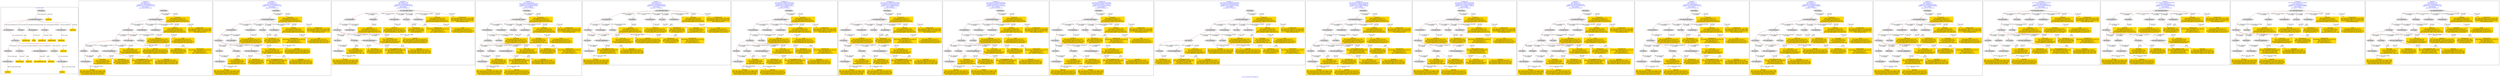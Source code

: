 digraph n0 {
fontcolor="blue"
remincross="true"
label="s13-s-art-institute-of-chicago.xml"
subgraph cluster_0 {
label="1-correct model"
n2[style="filled",color="white",fillcolor="lightgray",label="E12_Production1"];
n3[style="filled",color="white",fillcolor="lightgray",label="E21_Person1"];
n4[style="filled",color="white",fillcolor="lightgray",label="E69_Death1"];
n5[style="filled",color="white",fillcolor="lightgray",label="E74_Group1"];
n6[style="filled",color="white",fillcolor="lightgray",label="E82_Actor_Appellation1"];
n7[style="filled",color="white",fillcolor="lightgray",label="E67_Birth1"];
n8[shape="plaintext",style="filled",fillcolor="gold",label="Artist_URI"];
n9[style="filled",color="white",fillcolor="lightgray",label="E22_Man-Made_Object1"];
n10[style="filled",color="white",fillcolor="lightgray",label="E35_Title1"];
n11[style="filled",color="white",fillcolor="lightgray",label="E8_Acquisition1"];
n12[style="filled",color="white",fillcolor="lightgray",label="E55_Type1"];
n13[style="filled",color="white",fillcolor="lightgray",label="E54_Dimension1"];
n14[shape="plaintext",style="filled",fillcolor="gold",label="Linktodata"];
n15[shape="plaintext",style="filled",fillcolor="gold",label="Titleofartwork"];
n16[style="filled",color="white",fillcolor="lightgray",label="E38_Image1"];
n17[shape="plaintext",style="filled",fillcolor="gold",label="ImageURL"];
n18[style="filled",color="white",fillcolor="lightgray",label="E52_Time-Span1"];
n19[shape="plaintext",style="filled",fillcolor="gold",label="birthYear"];
n20[style="filled",color="white",fillcolor="lightgray",label="E52_Time-Span2"];
n21[shape="plaintext",style="filled",fillcolor="gold",label="deathYear"];
n22[shape="plaintext",style="filled",fillcolor="gold",label="Dimensions"];
n23[shape="plaintext",style="filled",fillcolor="gold",label="Technique_uri"];
n24[shape="plaintext",style="filled",fillcolor="gold",label="Typeofartwork"];
n25[shape="plaintext",style="filled",fillcolor="gold",label="Nationality_uri"];
n26[shape="plaintext",style="filled",fillcolor="gold",label="Nationality"];
n27[shape="plaintext",style="filled",fillcolor="gold",label="Artist_Appellation_URI"];
n28[shape="plaintext",style="filled",fillcolor="gold",label="Artistname"];
n29[shape="plaintext",style="filled",fillcolor="gold",label="Credit"];
}
subgraph cluster_1 {
label="candidate 0\nlink coherence:1.0\nnode coherence:1.0\nconfidence:0.4625563986400138\nmapping score:0.5351378471657189\ncost:24.99916\n-precision:0.88-recall:0.81"
n31[style="filled",color="white",fillcolor="lightgray",label="E12_Production1"];
n32[style="filled",color="white",fillcolor="lightgray",label="E21_Person1"];
n33[style="filled",color="white",fillcolor="lightgray",label="E52_Time-Span2"];
n34[style="filled",color="white",fillcolor="lightgray",label="E55_Type1"];
n35[style="filled",color="white",fillcolor="lightgray",label="E67_Birth1"];
n36[style="filled",color="white",fillcolor="lightgray",label="E74_Group1"];
n37[style="filled",color="white",fillcolor="lightgray",label="E82_Actor_Appellation1"];
n38[style="filled",color="white",fillcolor="lightgray",label="E22_Man-Made_Object1"];
n39[style="filled",color="white",fillcolor="lightgray",label="E54_Dimension1"];
n40[style="filled",color="white",fillcolor="lightgray",label="E8_Acquisition1"];
n41[style="filled",color="white",fillcolor="lightgray",label="E38_Image1"];
n42[style="filled",color="white",fillcolor="lightgray",label="E52_Time-Span1"];
n43[shape="plaintext",style="filled",fillcolor="gold",label="ImageURL\n[E38_Image,classLink,0.757]\n[E78_Collection,classLink,0.147]\n[E22_Man-Made_Object,classLink,0.071]\n[E73_Information_Object,P3_has_note,0.025]"];
n44[shape="plaintext",style="filled",fillcolor="gold",label="Credit\n[E30_Right,P3_has_note,0.317]\n[E8_Acquisition,P3_has_note,0.276]\n[E22_Man-Made_Object,P3_has_note,0.215]\n[E34_Inscription,P3_has_note,0.192]"];
n45[shape="plaintext",style="filled",fillcolor="gold",label="Nationality\n[E74_Group,label,0.515]\n[E74_Group,classLink,0.268]\n[E55_Type,label,0.126]\n[E8_Acquisition,P3_has_note,0.09]"];
n46[shape="plaintext",style="filled",fillcolor="gold",label="Linktodata\n[E38_Image,classLink,0.482]\n[E78_Collection,classLink,0.267]\n[E22_Man-Made_Object,classLink,0.211]\n[E22_Man-Made_Object,P3_has_note,0.041]"];
n47[shape="plaintext",style="filled",fillcolor="gold",label="Artist_Appellation_URI\n[E82_Actor_Appellation,classLink,0.802]\n[E21_Person,classLink,0.093]\n[E39_Actor,classLink,0.078]\n[E78_Collection,classLink,0.026]"];
n48[shape="plaintext",style="filled",fillcolor="gold",label="Dimensions\n[E54_Dimension,P3_has_note,0.703]\n[E22_Man-Made_Object,classLink,0.117]\n[E22_Man-Made_Object,P3_has_note,0.095]\n[E34_Inscription,P3_has_note,0.085]"];
n49[shape="plaintext",style="filled",fillcolor="gold",label="birthYear\n[E52_Time-Span,P82a_begin_of_the_begin,0.493]\n[E52_Time-Span,P82_at_some_time_within,0.373]\n[E52_Time-Span,P82b_end_of_the_end,0.068]\n[E33_Linguistic_Object,P3_has_note,0.065]"];
n50[shape="plaintext",style="filled",fillcolor="gold",label="Titleofartwork\n[E22_Man-Made_Object,P3_has_note,0.308]\n[E73_Information_Object,P3_has_note,0.267]\n[E33_Linguistic_Object,P3_has_note,0.218]\n[E35_Title,label,0.208]"];
n51[shape="plaintext",style="filled",fillcolor="gold",label="Artist_URI\n[E21_Person,classLink,0.35]\n[E39_Actor,classLink,0.291]\n[E82_Actor_Appellation,classLink,0.264]\n[E78_Collection,classLink,0.095]"];
n52[shape="plaintext",style="filled",fillcolor="gold",label="Technique_uri\n[E55_Type,classLink,0.382]\n[E57_Material,classLink,0.365]\n[E74_Group,classLink,0.213]\n[E55_Type,label,0.04]"];
n53[shape="plaintext",style="filled",fillcolor="gold",label="deathYear\n[E52_Time-Span,P82b_end_of_the_end,0.387]\n[E52_Time-Span,P82_at_some_time_within,0.35]\n[E52_Time-Span,P82a_begin_of_the_begin,0.205]\n[E33_Linguistic_Object,P3_has_note,0.058]"];
n54[shape="plaintext",style="filled",fillcolor="gold",label="Nationality_uri\n[E74_Group,classLink,0.64]\n[E55_Type,classLink,0.208]\n[E57_Material,classLink,0.105]\n[E55_Type,label,0.047]"];
n55[shape="plaintext",style="filled",fillcolor="gold",label="Artistname\n[E82_Actor_Appellation,label,0.498]\n[E22_Man-Made_Object,P3_has_note,0.186]\n[E73_Information_Object,P3_has_note,0.161]\n[E33_Linguistic_Object,P3_has_note,0.156]"];
n56[shape="plaintext",style="filled",fillcolor="gold",label="Typeofartwork\n[E29_Design_or_Procedure,P3_has_note,0.4]\n[E55_Type,label,0.311]\n[E57_Material,label,0.17]\n[E57_Material,classLink,0.12]"];
}
subgraph cluster_2 {
label="candidate 1\nlink coherence:1.0\nnode coherence:1.0\nconfidence:0.4625563986400138\nmapping score:0.5351378471657189\ncost:24.9992\n-precision:0.88-recall:0.81"
n58[style="filled",color="white",fillcolor="lightgray",label="E12_Production1"];
n59[style="filled",color="white",fillcolor="lightgray",label="E21_Person1"];
n60[style="filled",color="white",fillcolor="lightgray",label="E52_Time-Span2"];
n61[style="filled",color="white",fillcolor="lightgray",label="E67_Birth1"];
n62[style="filled",color="white",fillcolor="lightgray",label="E74_Group1"];
n63[style="filled",color="white",fillcolor="lightgray",label="E82_Actor_Appellation1"];
n64[style="filled",color="white",fillcolor="lightgray",label="E22_Man-Made_Object1"];
n65[style="filled",color="white",fillcolor="lightgray",label="E54_Dimension1"];
n66[style="filled",color="white",fillcolor="lightgray",label="E55_Type2"];
n67[style="filled",color="white",fillcolor="lightgray",label="E8_Acquisition1"];
n68[style="filled",color="white",fillcolor="lightgray",label="E38_Image1"];
n69[style="filled",color="white",fillcolor="lightgray",label="E52_Time-Span1"];
n70[shape="plaintext",style="filled",fillcolor="gold",label="ImageURL\n[E38_Image,classLink,0.757]\n[E78_Collection,classLink,0.147]\n[E22_Man-Made_Object,classLink,0.071]\n[E73_Information_Object,P3_has_note,0.025]"];
n71[shape="plaintext",style="filled",fillcolor="gold",label="Credit\n[E30_Right,P3_has_note,0.317]\n[E8_Acquisition,P3_has_note,0.276]\n[E22_Man-Made_Object,P3_has_note,0.215]\n[E34_Inscription,P3_has_note,0.192]"];
n72[shape="plaintext",style="filled",fillcolor="gold",label="Nationality\n[E74_Group,label,0.515]\n[E74_Group,classLink,0.268]\n[E55_Type,label,0.126]\n[E8_Acquisition,P3_has_note,0.09]"];
n73[shape="plaintext",style="filled",fillcolor="gold",label="Linktodata\n[E38_Image,classLink,0.482]\n[E78_Collection,classLink,0.267]\n[E22_Man-Made_Object,classLink,0.211]\n[E22_Man-Made_Object,P3_has_note,0.041]"];
n74[shape="plaintext",style="filled",fillcolor="gold",label="Artist_Appellation_URI\n[E82_Actor_Appellation,classLink,0.802]\n[E21_Person,classLink,0.093]\n[E39_Actor,classLink,0.078]\n[E78_Collection,classLink,0.026]"];
n75[shape="plaintext",style="filled",fillcolor="gold",label="Dimensions\n[E54_Dimension,P3_has_note,0.703]\n[E22_Man-Made_Object,classLink,0.117]\n[E22_Man-Made_Object,P3_has_note,0.095]\n[E34_Inscription,P3_has_note,0.085]"];
n76[shape="plaintext",style="filled",fillcolor="gold",label="birthYear\n[E52_Time-Span,P82a_begin_of_the_begin,0.493]\n[E52_Time-Span,P82_at_some_time_within,0.373]\n[E52_Time-Span,P82b_end_of_the_end,0.068]\n[E33_Linguistic_Object,P3_has_note,0.065]"];
n77[shape="plaintext",style="filled",fillcolor="gold",label="Titleofartwork\n[E22_Man-Made_Object,P3_has_note,0.308]\n[E73_Information_Object,P3_has_note,0.267]\n[E33_Linguistic_Object,P3_has_note,0.218]\n[E35_Title,label,0.208]"];
n78[shape="plaintext",style="filled",fillcolor="gold",label="Artist_URI\n[E21_Person,classLink,0.35]\n[E39_Actor,classLink,0.291]\n[E82_Actor_Appellation,classLink,0.264]\n[E78_Collection,classLink,0.095]"];
n79[shape="plaintext",style="filled",fillcolor="gold",label="Technique_uri\n[E55_Type,classLink,0.382]\n[E57_Material,classLink,0.365]\n[E74_Group,classLink,0.213]\n[E55_Type,label,0.04]"];
n80[shape="plaintext",style="filled",fillcolor="gold",label="deathYear\n[E52_Time-Span,P82b_end_of_the_end,0.387]\n[E52_Time-Span,P82_at_some_time_within,0.35]\n[E52_Time-Span,P82a_begin_of_the_begin,0.205]\n[E33_Linguistic_Object,P3_has_note,0.058]"];
n81[shape="plaintext",style="filled",fillcolor="gold",label="Nationality_uri\n[E74_Group,classLink,0.64]\n[E55_Type,classLink,0.208]\n[E57_Material,classLink,0.105]\n[E55_Type,label,0.047]"];
n82[shape="plaintext",style="filled",fillcolor="gold",label="Artistname\n[E82_Actor_Appellation,label,0.498]\n[E22_Man-Made_Object,P3_has_note,0.186]\n[E73_Information_Object,P3_has_note,0.161]\n[E33_Linguistic_Object,P3_has_note,0.156]"];
n83[shape="plaintext",style="filled",fillcolor="gold",label="Typeofartwork\n[E29_Design_or_Procedure,P3_has_note,0.4]\n[E55_Type,label,0.311]\n[E57_Material,label,0.17]\n[E57_Material,classLink,0.12]"];
}
subgraph cluster_3 {
label="candidate 10\nlink coherence:0.96\nnode coherence:1.0\nconfidence:0.4625563986400138\nmapping score:0.5351378471657189\ncost:24.99927\n-precision:0.84-recall:0.78"
n85[style="filled",color="white",fillcolor="lightgray",label="E12_Production1"];
n86[style="filled",color="white",fillcolor="lightgray",label="E21_Person1"];
n87[style="filled",color="white",fillcolor="lightgray",label="E52_Time-Span2"];
n88[style="filled",color="white",fillcolor="lightgray",label="E67_Birth1"];
n89[style="filled",color="white",fillcolor="lightgray",label="E74_Group1"];
n90[style="filled",color="white",fillcolor="lightgray",label="E82_Actor_Appellation1"];
n91[style="filled",color="white",fillcolor="lightgray",label="E22_Man-Made_Object1"];
n92[style="filled",color="white",fillcolor="lightgray",label="E38_Image1"];
n93[style="filled",color="white",fillcolor="lightgray",label="E54_Dimension1"];
n94[style="filled",color="white",fillcolor="lightgray",label="E55_Type2"];
n95[style="filled",color="white",fillcolor="lightgray",label="E8_Acquisition1"];
n96[style="filled",color="white",fillcolor="lightgray",label="E52_Time-Span1"];
n97[shape="plaintext",style="filled",fillcolor="gold",label="ImageURL\n[E38_Image,classLink,0.757]\n[E78_Collection,classLink,0.147]\n[E22_Man-Made_Object,classLink,0.071]\n[E73_Information_Object,P3_has_note,0.025]"];
n98[shape="plaintext",style="filled",fillcolor="gold",label="Credit\n[E30_Right,P3_has_note,0.317]\n[E8_Acquisition,P3_has_note,0.276]\n[E22_Man-Made_Object,P3_has_note,0.215]\n[E34_Inscription,P3_has_note,0.192]"];
n99[shape="plaintext",style="filled",fillcolor="gold",label="Nationality\n[E74_Group,label,0.515]\n[E74_Group,classLink,0.268]\n[E55_Type,label,0.126]\n[E8_Acquisition,P3_has_note,0.09]"];
n100[shape="plaintext",style="filled",fillcolor="gold",label="Linktodata\n[E38_Image,classLink,0.482]\n[E78_Collection,classLink,0.267]\n[E22_Man-Made_Object,classLink,0.211]\n[E22_Man-Made_Object,P3_has_note,0.041]"];
n101[shape="plaintext",style="filled",fillcolor="gold",label="Artist_Appellation_URI\n[E82_Actor_Appellation,classLink,0.802]\n[E21_Person,classLink,0.093]\n[E39_Actor,classLink,0.078]\n[E78_Collection,classLink,0.026]"];
n102[shape="plaintext",style="filled",fillcolor="gold",label="Dimensions\n[E54_Dimension,P3_has_note,0.703]\n[E22_Man-Made_Object,classLink,0.117]\n[E22_Man-Made_Object,P3_has_note,0.095]\n[E34_Inscription,P3_has_note,0.085]"];
n103[shape="plaintext",style="filled",fillcolor="gold",label="birthYear\n[E52_Time-Span,P82a_begin_of_the_begin,0.493]\n[E52_Time-Span,P82_at_some_time_within,0.373]\n[E52_Time-Span,P82b_end_of_the_end,0.068]\n[E33_Linguistic_Object,P3_has_note,0.065]"];
n104[shape="plaintext",style="filled",fillcolor="gold",label="Titleofartwork\n[E22_Man-Made_Object,P3_has_note,0.308]\n[E73_Information_Object,P3_has_note,0.267]\n[E33_Linguistic_Object,P3_has_note,0.218]\n[E35_Title,label,0.208]"];
n105[shape="plaintext",style="filled",fillcolor="gold",label="Artist_URI\n[E21_Person,classLink,0.35]\n[E39_Actor,classLink,0.291]\n[E82_Actor_Appellation,classLink,0.264]\n[E78_Collection,classLink,0.095]"];
n106[shape="plaintext",style="filled",fillcolor="gold",label="Technique_uri\n[E55_Type,classLink,0.382]\n[E57_Material,classLink,0.365]\n[E74_Group,classLink,0.213]\n[E55_Type,label,0.04]"];
n107[shape="plaintext",style="filled",fillcolor="gold",label="deathYear\n[E52_Time-Span,P82b_end_of_the_end,0.387]\n[E52_Time-Span,P82_at_some_time_within,0.35]\n[E52_Time-Span,P82a_begin_of_the_begin,0.205]\n[E33_Linguistic_Object,P3_has_note,0.058]"];
n108[shape="plaintext",style="filled",fillcolor="gold",label="Nationality_uri\n[E74_Group,classLink,0.64]\n[E55_Type,classLink,0.208]\n[E57_Material,classLink,0.105]\n[E55_Type,label,0.047]"];
n109[shape="plaintext",style="filled",fillcolor="gold",label="Artistname\n[E82_Actor_Appellation,label,0.498]\n[E22_Man-Made_Object,P3_has_note,0.186]\n[E73_Information_Object,P3_has_note,0.161]\n[E33_Linguistic_Object,P3_has_note,0.156]"];
n110[shape="plaintext",style="filled",fillcolor="gold",label="Typeofartwork\n[E29_Design_or_Procedure,P3_has_note,0.4]\n[E55_Type,label,0.311]\n[E57_Material,label,0.17]\n[E57_Material,classLink,0.12]"];
}
subgraph cluster_4 {
label="candidate 11\nlink coherence:0.96\nnode coherence:0.9583333333333334\nconfidence:0.44330760207482944\nmapping score:0.5148326927551019\ncost:123.99919\n-precision:0.76-recall:0.7"
n112[style="filled",color="white",fillcolor="lightgray",label="E12_Production1"];
n113[style="filled",color="white",fillcolor="lightgray",label="E21_Person1"];
n114[style="filled",color="white",fillcolor="lightgray",label="E55_Type1"];
n115[style="filled",color="white",fillcolor="lightgray",label="E67_Birth1"];
n116[style="filled",color="white",fillcolor="lightgray",label="E74_Group1"];
n117[style="filled",color="white",fillcolor="lightgray",label="E82_Actor_Appellation1"];
n118[style="filled",color="white",fillcolor="lightgray",label="E22_Man-Made_Object1"];
n119[style="filled",color="white",fillcolor="lightgray",label="E54_Dimension1"];
n120[style="filled",color="white",fillcolor="lightgray",label="E55_Type2"];
n121[style="filled",color="white",fillcolor="lightgray",label="E8_Acquisition1"];
n122[style="filled",color="white",fillcolor="lightgray",label="E38_Image1"];
n123[style="filled",color="white",fillcolor="lightgray",label="E52_Time-Span1"];
n124[shape="plaintext",style="filled",fillcolor="gold",label="ImageURL\n[E38_Image,classLink,0.757]\n[E78_Collection,classLink,0.147]\n[E22_Man-Made_Object,classLink,0.071]\n[E73_Information_Object,P3_has_note,0.025]"];
n125[shape="plaintext",style="filled",fillcolor="gold",label="Credit\n[E30_Right,P3_has_note,0.317]\n[E8_Acquisition,P3_has_note,0.276]\n[E22_Man-Made_Object,P3_has_note,0.215]\n[E34_Inscription,P3_has_note,0.192]"];
n126[shape="plaintext",style="filled",fillcolor="gold",label="Linktodata\n[E38_Image,classLink,0.482]\n[E78_Collection,classLink,0.267]\n[E22_Man-Made_Object,classLink,0.211]\n[E22_Man-Made_Object,P3_has_note,0.041]"];
n127[shape="plaintext",style="filled",fillcolor="gold",label="birthYear\n[E52_Time-Span,P82a_begin_of_the_begin,0.493]\n[E52_Time-Span,P82_at_some_time_within,0.373]\n[E52_Time-Span,P82b_end_of_the_end,0.068]\n[E33_Linguistic_Object,P3_has_note,0.065]"];
n128[shape="plaintext",style="filled",fillcolor="gold",label="Artist_Appellation_URI\n[E82_Actor_Appellation,classLink,0.802]\n[E21_Person,classLink,0.093]\n[E39_Actor,classLink,0.078]\n[E78_Collection,classLink,0.026]"];
n129[shape="plaintext",style="filled",fillcolor="gold",label="Dimensions\n[E54_Dimension,P3_has_note,0.703]\n[E22_Man-Made_Object,classLink,0.117]\n[E22_Man-Made_Object,P3_has_note,0.095]\n[E34_Inscription,P3_has_note,0.085]"];
n130[shape="plaintext",style="filled",fillcolor="gold",label="deathYear\n[E52_Time-Span,P82b_end_of_the_end,0.387]\n[E52_Time-Span,P82_at_some_time_within,0.35]\n[E52_Time-Span,P82a_begin_of_the_begin,0.205]\n[E33_Linguistic_Object,P3_has_note,0.058]"];
n131[shape="plaintext",style="filled",fillcolor="gold",label="Titleofartwork\n[E22_Man-Made_Object,P3_has_note,0.308]\n[E73_Information_Object,P3_has_note,0.267]\n[E33_Linguistic_Object,P3_has_note,0.218]\n[E35_Title,label,0.208]"];
n132[shape="plaintext",style="filled",fillcolor="gold",label="Artist_URI\n[E21_Person,classLink,0.35]\n[E39_Actor,classLink,0.291]\n[E82_Actor_Appellation,classLink,0.264]\n[E78_Collection,classLink,0.095]"];
n133[shape="plaintext",style="filled",fillcolor="gold",label="Technique_uri\n[E55_Type,classLink,0.382]\n[E57_Material,classLink,0.365]\n[E74_Group,classLink,0.213]\n[E55_Type,label,0.04]"];
n134[shape="plaintext",style="filled",fillcolor="gold",label="Nationality_uri\n[E74_Group,classLink,0.64]\n[E55_Type,classLink,0.208]\n[E57_Material,classLink,0.105]\n[E55_Type,label,0.047]"];
n135[shape="plaintext",style="filled",fillcolor="gold",label="Artistname\n[E82_Actor_Appellation,label,0.498]\n[E22_Man-Made_Object,P3_has_note,0.186]\n[E73_Information_Object,P3_has_note,0.161]\n[E33_Linguistic_Object,P3_has_note,0.156]"];
n136[shape="plaintext",style="filled",fillcolor="gold",label="Typeofartwork\n[E29_Design_or_Procedure,P3_has_note,0.4]\n[E55_Type,label,0.311]\n[E57_Material,label,0.17]\n[E57_Material,classLink,0.12]"];
n137[shape="plaintext",style="filled",fillcolor="gold",label="Nationality\n[E74_Group,label,0.515]\n[E74_Group,classLink,0.268]\n[E55_Type,label,0.126]\n[E8_Acquisition,P3_has_note,0.09]"];
}
subgraph cluster_5 {
label="candidate 12\nlink coherence:0.96\nnode coherence:1.0\nconfidence:0.4039384503428208\nmapping score:0.5155985310666545\ncost:24.99925\n-precision:0.72-recall:0.67"
n139[style="filled",color="white",fillcolor="lightgray",label="E12_Production1"];
n140[style="filled",color="white",fillcolor="lightgray",label="E21_Person1"];
n141[style="filled",color="white",fillcolor="lightgray",label="E52_Time-Span2"];
n142[style="filled",color="white",fillcolor="lightgray",label="E55_Type1"];
n143[style="filled",color="white",fillcolor="lightgray",label="E67_Birth1"];
n144[style="filled",color="white",fillcolor="lightgray",label="E82_Actor_Appellation1"];
n145[style="filled",color="white",fillcolor="lightgray",label="E22_Man-Made_Object1"];
n146[style="filled",color="white",fillcolor="lightgray",label="E38_Image1"];
n147[style="filled",color="white",fillcolor="lightgray",label="E54_Dimension1"];
n148[style="filled",color="white",fillcolor="lightgray",label="E55_Type2"];
n149[style="filled",color="white",fillcolor="lightgray",label="E8_Acquisition1"];
n150[style="filled",color="white",fillcolor="lightgray",label="E52_Time-Span1"];
n151[shape="plaintext",style="filled",fillcolor="gold",label="ImageURL\n[E38_Image,classLink,0.757]\n[E78_Collection,classLink,0.147]\n[E22_Man-Made_Object,classLink,0.071]\n[E73_Information_Object,P3_has_note,0.025]"];
n152[shape="plaintext",style="filled",fillcolor="gold",label="Credit\n[E30_Right,P3_has_note,0.317]\n[E8_Acquisition,P3_has_note,0.276]\n[E22_Man-Made_Object,P3_has_note,0.215]\n[E34_Inscription,P3_has_note,0.192]"];
n153[shape="plaintext",style="filled",fillcolor="gold",label="Linktodata\n[E38_Image,classLink,0.482]\n[E78_Collection,classLink,0.267]\n[E22_Man-Made_Object,classLink,0.211]\n[E22_Man-Made_Object,P3_has_note,0.041]"];
n154[shape="plaintext",style="filled",fillcolor="gold",label="Artist_Appellation_URI\n[E82_Actor_Appellation,classLink,0.802]\n[E21_Person,classLink,0.093]\n[E39_Actor,classLink,0.078]\n[E78_Collection,classLink,0.026]"];
n155[shape="plaintext",style="filled",fillcolor="gold",label="Dimensions\n[E54_Dimension,P3_has_note,0.703]\n[E22_Man-Made_Object,classLink,0.117]\n[E22_Man-Made_Object,P3_has_note,0.095]\n[E34_Inscription,P3_has_note,0.085]"];
n156[shape="plaintext",style="filled",fillcolor="gold",label="birthYear\n[E52_Time-Span,P82a_begin_of_the_begin,0.493]\n[E52_Time-Span,P82_at_some_time_within,0.373]\n[E52_Time-Span,P82b_end_of_the_end,0.068]\n[E33_Linguistic_Object,P3_has_note,0.065]"];
n157[shape="plaintext",style="filled",fillcolor="gold",label="Titleofartwork\n[E22_Man-Made_Object,P3_has_note,0.308]\n[E73_Information_Object,P3_has_note,0.267]\n[E33_Linguistic_Object,P3_has_note,0.218]\n[E35_Title,label,0.208]"];
n158[shape="plaintext",style="filled",fillcolor="gold",label="Artist_URI\n[E21_Person,classLink,0.35]\n[E39_Actor,classLink,0.291]\n[E82_Actor_Appellation,classLink,0.264]\n[E78_Collection,classLink,0.095]"];
n159[shape="plaintext",style="filled",fillcolor="gold",label="Nationality_uri\n[E74_Group,classLink,0.64]\n[E55_Type,classLink,0.208]\n[E57_Material,classLink,0.105]\n[E55_Type,label,0.047]"];
n160[shape="plaintext",style="filled",fillcolor="gold",label="Technique_uri\n[E55_Type,classLink,0.382]\n[E57_Material,classLink,0.365]\n[E74_Group,classLink,0.213]\n[E55_Type,label,0.04]"];
n161[shape="plaintext",style="filled",fillcolor="gold",label="deathYear\n[E52_Time-Span,P82b_end_of_the_end,0.387]\n[E52_Time-Span,P82_at_some_time_within,0.35]\n[E52_Time-Span,P82a_begin_of_the_begin,0.205]\n[E33_Linguistic_Object,P3_has_note,0.058]"];
n162[shape="plaintext",style="filled",fillcolor="gold",label="Artistname\n[E82_Actor_Appellation,label,0.498]\n[E22_Man-Made_Object,P3_has_note,0.186]\n[E73_Information_Object,P3_has_note,0.161]\n[E33_Linguistic_Object,P3_has_note,0.156]"];
n163[shape="plaintext",style="filled",fillcolor="gold",label="Typeofartwork\n[E29_Design_or_Procedure,P3_has_note,0.4]\n[E55_Type,label,0.311]\n[E57_Material,label,0.17]\n[E57_Material,classLink,0.12]"];
n164[shape="plaintext",style="filled",fillcolor="gold",label="Nationality\n[E74_Group,label,0.515]\n[E74_Group,classLink,0.268]\n[E55_Type,label,0.126]\n[E8_Acquisition,P3_has_note,0.09]"];
}
subgraph cluster_6 {
label="candidate 13\nlink coherence:0.9583333333333334\nnode coherence:0.9565217391304348\nconfidence:0.4711039902351391\nmapping score:0.5353990526456675\ncost:122.99923\n-precision:0.83-recall:0.74"
n166[style="filled",color="white",fillcolor="lightgray",label="E12_Production1"];
n167[style="filled",color="white",fillcolor="lightgray",label="E21_Person1"];
n168[style="filled",color="white",fillcolor="lightgray",label="E55_Type1"];
n169[style="filled",color="white",fillcolor="lightgray",label="E67_Birth1"];
n170[style="filled",color="white",fillcolor="lightgray",label="E74_Group1"];
n171[style="filled",color="white",fillcolor="lightgray",label="E82_Actor_Appellation1"];
n172[style="filled",color="white",fillcolor="lightgray",label="E22_Man-Made_Object1"];
n173[style="filled",color="white",fillcolor="lightgray",label="E54_Dimension1"];
n174[style="filled",color="white",fillcolor="lightgray",label="E8_Acquisition1"];
n175[style="filled",color="white",fillcolor="lightgray",label="E38_Image1"];
n176[style="filled",color="white",fillcolor="lightgray",label="E52_Time-Span1"];
n177[shape="plaintext",style="filled",fillcolor="gold",label="ImageURL\n[E38_Image,classLink,0.757]\n[E78_Collection,classLink,0.147]\n[E22_Man-Made_Object,classLink,0.071]\n[E73_Information_Object,P3_has_note,0.025]"];
n178[shape="plaintext",style="filled",fillcolor="gold",label="Credit\n[E30_Right,P3_has_note,0.317]\n[E8_Acquisition,P3_has_note,0.276]\n[E22_Man-Made_Object,P3_has_note,0.215]\n[E34_Inscription,P3_has_note,0.192]"];
n179[shape="plaintext",style="filled",fillcolor="gold",label="Nationality\n[E74_Group,label,0.515]\n[E74_Group,classLink,0.268]\n[E55_Type,label,0.126]\n[E8_Acquisition,P3_has_note,0.09]"];
n180[shape="plaintext",style="filled",fillcolor="gold",label="Linktodata\n[E38_Image,classLink,0.482]\n[E78_Collection,classLink,0.267]\n[E22_Man-Made_Object,classLink,0.211]\n[E22_Man-Made_Object,P3_has_note,0.041]"];
n181[shape="plaintext",style="filled",fillcolor="gold",label="birthYear\n[E52_Time-Span,P82a_begin_of_the_begin,0.493]\n[E52_Time-Span,P82_at_some_time_within,0.373]\n[E52_Time-Span,P82b_end_of_the_end,0.068]\n[E33_Linguistic_Object,P3_has_note,0.065]"];
n182[shape="plaintext",style="filled",fillcolor="gold",label="Artist_Appellation_URI\n[E82_Actor_Appellation,classLink,0.802]\n[E21_Person,classLink,0.093]\n[E39_Actor,classLink,0.078]\n[E78_Collection,classLink,0.026]"];
n183[shape="plaintext",style="filled",fillcolor="gold",label="Dimensions\n[E54_Dimension,P3_has_note,0.703]\n[E22_Man-Made_Object,classLink,0.117]\n[E22_Man-Made_Object,P3_has_note,0.095]\n[E34_Inscription,P3_has_note,0.085]"];
n184[shape="plaintext",style="filled",fillcolor="gold",label="deathYear\n[E52_Time-Span,P82b_end_of_the_end,0.387]\n[E52_Time-Span,P82_at_some_time_within,0.35]\n[E52_Time-Span,P82a_begin_of_the_begin,0.205]\n[E33_Linguistic_Object,P3_has_note,0.058]"];
n185[shape="plaintext",style="filled",fillcolor="gold",label="Titleofartwork\n[E22_Man-Made_Object,P3_has_note,0.308]\n[E73_Information_Object,P3_has_note,0.267]\n[E33_Linguistic_Object,P3_has_note,0.218]\n[E35_Title,label,0.208]"];
n186[shape="plaintext",style="filled",fillcolor="gold",label="Artist_URI\n[E21_Person,classLink,0.35]\n[E39_Actor,classLink,0.291]\n[E82_Actor_Appellation,classLink,0.264]\n[E78_Collection,classLink,0.095]"];
n187[shape="plaintext",style="filled",fillcolor="gold",label="Technique_uri\n[E55_Type,classLink,0.382]\n[E57_Material,classLink,0.365]\n[E74_Group,classLink,0.213]\n[E55_Type,label,0.04]"];
n188[shape="plaintext",style="filled",fillcolor="gold",label="Nationality_uri\n[E74_Group,classLink,0.64]\n[E55_Type,classLink,0.208]\n[E57_Material,classLink,0.105]\n[E55_Type,label,0.047]"];
n189[shape="plaintext",style="filled",fillcolor="gold",label="Artistname\n[E82_Actor_Appellation,label,0.498]\n[E22_Man-Made_Object,P3_has_note,0.186]\n[E73_Information_Object,P3_has_note,0.161]\n[E33_Linguistic_Object,P3_has_note,0.156]"];
n190[shape="plaintext",style="filled",fillcolor="gold",label="Typeofartwork\n[E29_Design_or_Procedure,P3_has_note,0.4]\n[E55_Type,label,0.311]\n[E57_Material,label,0.17]\n[E57_Material,classLink,0.12]"];
}
subgraph cluster_7 {
label="candidate 14\nlink coherence:0.9583333333333334\nnode coherence:0.9565217391304348\nconfidence:0.4711039902351391\nmapping score:0.5353990526456675\ncost:122.99927\n-precision:0.83-recall:0.74"
n192[style="filled",color="white",fillcolor="lightgray",label="E12_Production1"];
n193[style="filled",color="white",fillcolor="lightgray",label="E21_Person1"];
n194[style="filled",color="white",fillcolor="lightgray",label="E67_Birth1"];
n195[style="filled",color="white",fillcolor="lightgray",label="E74_Group1"];
n196[style="filled",color="white",fillcolor="lightgray",label="E82_Actor_Appellation1"];
n197[style="filled",color="white",fillcolor="lightgray",label="E22_Man-Made_Object1"];
n198[style="filled",color="white",fillcolor="lightgray",label="E54_Dimension1"];
n199[style="filled",color="white",fillcolor="lightgray",label="E55_Type2"];
n200[style="filled",color="white",fillcolor="lightgray",label="E8_Acquisition1"];
n201[style="filled",color="white",fillcolor="lightgray",label="E38_Image1"];
n202[style="filled",color="white",fillcolor="lightgray",label="E52_Time-Span1"];
n203[shape="plaintext",style="filled",fillcolor="gold",label="ImageURL\n[E38_Image,classLink,0.757]\n[E78_Collection,classLink,0.147]\n[E22_Man-Made_Object,classLink,0.071]\n[E73_Information_Object,P3_has_note,0.025]"];
n204[shape="plaintext",style="filled",fillcolor="gold",label="Credit\n[E30_Right,P3_has_note,0.317]\n[E8_Acquisition,P3_has_note,0.276]\n[E22_Man-Made_Object,P3_has_note,0.215]\n[E34_Inscription,P3_has_note,0.192]"];
n205[shape="plaintext",style="filled",fillcolor="gold",label="Nationality\n[E74_Group,label,0.515]\n[E74_Group,classLink,0.268]\n[E55_Type,label,0.126]\n[E8_Acquisition,P3_has_note,0.09]"];
n206[shape="plaintext",style="filled",fillcolor="gold",label="Linktodata\n[E38_Image,classLink,0.482]\n[E78_Collection,classLink,0.267]\n[E22_Man-Made_Object,classLink,0.211]\n[E22_Man-Made_Object,P3_has_note,0.041]"];
n207[shape="plaintext",style="filled",fillcolor="gold",label="birthYear\n[E52_Time-Span,P82a_begin_of_the_begin,0.493]\n[E52_Time-Span,P82_at_some_time_within,0.373]\n[E52_Time-Span,P82b_end_of_the_end,0.068]\n[E33_Linguistic_Object,P3_has_note,0.065]"];
n208[shape="plaintext",style="filled",fillcolor="gold",label="Artist_Appellation_URI\n[E82_Actor_Appellation,classLink,0.802]\n[E21_Person,classLink,0.093]\n[E39_Actor,classLink,0.078]\n[E78_Collection,classLink,0.026]"];
n209[shape="plaintext",style="filled",fillcolor="gold",label="Dimensions\n[E54_Dimension,P3_has_note,0.703]\n[E22_Man-Made_Object,classLink,0.117]\n[E22_Man-Made_Object,P3_has_note,0.095]\n[E34_Inscription,P3_has_note,0.085]"];
n210[shape="plaintext",style="filled",fillcolor="gold",label="deathYear\n[E52_Time-Span,P82b_end_of_the_end,0.387]\n[E52_Time-Span,P82_at_some_time_within,0.35]\n[E52_Time-Span,P82a_begin_of_the_begin,0.205]\n[E33_Linguistic_Object,P3_has_note,0.058]"];
n211[shape="plaintext",style="filled",fillcolor="gold",label="Titleofartwork\n[E22_Man-Made_Object,P3_has_note,0.308]\n[E73_Information_Object,P3_has_note,0.267]\n[E33_Linguistic_Object,P3_has_note,0.218]\n[E35_Title,label,0.208]"];
n212[shape="plaintext",style="filled",fillcolor="gold",label="Artist_URI\n[E21_Person,classLink,0.35]\n[E39_Actor,classLink,0.291]\n[E82_Actor_Appellation,classLink,0.264]\n[E78_Collection,classLink,0.095]"];
n213[shape="plaintext",style="filled",fillcolor="gold",label="Technique_uri\n[E55_Type,classLink,0.382]\n[E57_Material,classLink,0.365]\n[E74_Group,classLink,0.213]\n[E55_Type,label,0.04]"];
n214[shape="plaintext",style="filled",fillcolor="gold",label="Nationality_uri\n[E74_Group,classLink,0.64]\n[E55_Type,classLink,0.208]\n[E57_Material,classLink,0.105]\n[E55_Type,label,0.047]"];
n215[shape="plaintext",style="filled",fillcolor="gold",label="Artistname\n[E82_Actor_Appellation,label,0.498]\n[E22_Man-Made_Object,P3_has_note,0.186]\n[E73_Information_Object,P3_has_note,0.161]\n[E33_Linguistic_Object,P3_has_note,0.156]"];
n216[shape="plaintext",style="filled",fillcolor="gold",label="Typeofartwork\n[E29_Design_or_Procedure,P3_has_note,0.4]\n[E55_Type,label,0.311]\n[E57_Material,label,0.17]\n[E57_Material,classLink,0.12]"];
}
subgraph cluster_8 {
label="candidate 15\nlink coherence:0.9583333333333334\nnode coherence:0.9565217391304348\nconfidence:0.4651879112754162\nmapping score:0.5334270263257599\ncost:122.99923\n-precision:0.88-recall:0.78"
n218[style="filled",color="white",fillcolor="lightgray",label="E12_Production1"];
n219[style="filled",color="white",fillcolor="lightgray",label="E21_Person1"];
n220[style="filled",color="white",fillcolor="lightgray",label="E55_Type1"];
n221[style="filled",color="white",fillcolor="lightgray",label="E67_Birth1"];
n222[style="filled",color="white",fillcolor="lightgray",label="E74_Group1"];
n223[style="filled",color="white",fillcolor="lightgray",label="E82_Actor_Appellation1"];
n224[style="filled",color="white",fillcolor="lightgray",label="E22_Man-Made_Object1"];
n225[style="filled",color="white",fillcolor="lightgray",label="E54_Dimension1"];
n226[style="filled",color="white",fillcolor="lightgray",label="E8_Acquisition1"];
n227[style="filled",color="white",fillcolor="lightgray",label="E38_Image1"];
n228[style="filled",color="white",fillcolor="lightgray",label="E52_Time-Span1"];
n229[shape="plaintext",style="filled",fillcolor="gold",label="ImageURL\n[E38_Image,classLink,0.757]\n[E78_Collection,classLink,0.147]\n[E22_Man-Made_Object,classLink,0.071]\n[E73_Information_Object,P3_has_note,0.025]"];
n230[shape="plaintext",style="filled",fillcolor="gold",label="deathYear\n[E52_Time-Span,P82b_end_of_the_end,0.387]\n[E52_Time-Span,P82_at_some_time_within,0.35]\n[E52_Time-Span,P82a_begin_of_the_begin,0.205]\n[E33_Linguistic_Object,P3_has_note,0.058]"];
n231[shape="plaintext",style="filled",fillcolor="gold",label="Credit\n[E30_Right,P3_has_note,0.317]\n[E8_Acquisition,P3_has_note,0.276]\n[E22_Man-Made_Object,P3_has_note,0.215]\n[E34_Inscription,P3_has_note,0.192]"];
n232[shape="plaintext",style="filled",fillcolor="gold",label="Nationality\n[E74_Group,label,0.515]\n[E74_Group,classLink,0.268]\n[E55_Type,label,0.126]\n[E8_Acquisition,P3_has_note,0.09]"];
n233[shape="plaintext",style="filled",fillcolor="gold",label="Linktodata\n[E38_Image,classLink,0.482]\n[E78_Collection,classLink,0.267]\n[E22_Man-Made_Object,classLink,0.211]\n[E22_Man-Made_Object,P3_has_note,0.041]"];
n234[shape="plaintext",style="filled",fillcolor="gold",label="Artist_Appellation_URI\n[E82_Actor_Appellation,classLink,0.802]\n[E21_Person,classLink,0.093]\n[E39_Actor,classLink,0.078]\n[E78_Collection,classLink,0.026]"];
n235[shape="plaintext",style="filled",fillcolor="gold",label="Dimensions\n[E54_Dimension,P3_has_note,0.703]\n[E22_Man-Made_Object,classLink,0.117]\n[E22_Man-Made_Object,P3_has_note,0.095]\n[E34_Inscription,P3_has_note,0.085]"];
n236[shape="plaintext",style="filled",fillcolor="gold",label="birthYear\n[E52_Time-Span,P82a_begin_of_the_begin,0.493]\n[E52_Time-Span,P82_at_some_time_within,0.373]\n[E52_Time-Span,P82b_end_of_the_end,0.068]\n[E33_Linguistic_Object,P3_has_note,0.065]"];
n237[shape="plaintext",style="filled",fillcolor="gold",label="Titleofartwork\n[E22_Man-Made_Object,P3_has_note,0.308]\n[E73_Information_Object,P3_has_note,0.267]\n[E33_Linguistic_Object,P3_has_note,0.218]\n[E35_Title,label,0.208]"];
n238[shape="plaintext",style="filled",fillcolor="gold",label="Artist_URI\n[E21_Person,classLink,0.35]\n[E39_Actor,classLink,0.291]\n[E82_Actor_Appellation,classLink,0.264]\n[E78_Collection,classLink,0.095]"];
n239[shape="plaintext",style="filled",fillcolor="gold",label="Technique_uri\n[E55_Type,classLink,0.382]\n[E57_Material,classLink,0.365]\n[E74_Group,classLink,0.213]\n[E55_Type,label,0.04]"];
n240[shape="plaintext",style="filled",fillcolor="gold",label="Nationality_uri\n[E74_Group,classLink,0.64]\n[E55_Type,classLink,0.208]\n[E57_Material,classLink,0.105]\n[E55_Type,label,0.047]"];
n241[shape="plaintext",style="filled",fillcolor="gold",label="Artistname\n[E82_Actor_Appellation,label,0.498]\n[E22_Man-Made_Object,P3_has_note,0.186]\n[E73_Information_Object,P3_has_note,0.161]\n[E33_Linguistic_Object,P3_has_note,0.156]"];
n242[shape="plaintext",style="filled",fillcolor="gold",label="Typeofartwork\n[E29_Design_or_Procedure,P3_has_note,0.4]\n[E55_Type,label,0.311]\n[E57_Material,label,0.17]\n[E57_Material,classLink,0.12]"];
}
subgraph cluster_9 {
label="candidate 16\nlink coherence:0.9583333333333334\nnode coherence:0.9565217391304348\nconfidence:0.4651879112754162\nmapping score:0.5334270263257599\ncost:122.99927\n-precision:0.88-recall:0.78"
n244[style="filled",color="white",fillcolor="lightgray",label="E12_Production1"];
n245[style="filled",color="white",fillcolor="lightgray",label="E21_Person1"];
n246[style="filled",color="white",fillcolor="lightgray",label="E67_Birth1"];
n247[style="filled",color="white",fillcolor="lightgray",label="E74_Group1"];
n248[style="filled",color="white",fillcolor="lightgray",label="E82_Actor_Appellation1"];
n249[style="filled",color="white",fillcolor="lightgray",label="E22_Man-Made_Object1"];
n250[style="filled",color="white",fillcolor="lightgray",label="E54_Dimension1"];
n251[style="filled",color="white",fillcolor="lightgray",label="E55_Type2"];
n252[style="filled",color="white",fillcolor="lightgray",label="E8_Acquisition1"];
n253[style="filled",color="white",fillcolor="lightgray",label="E38_Image1"];
n254[style="filled",color="white",fillcolor="lightgray",label="E52_Time-Span1"];
n255[shape="plaintext",style="filled",fillcolor="gold",label="ImageURL\n[E38_Image,classLink,0.757]\n[E78_Collection,classLink,0.147]\n[E22_Man-Made_Object,classLink,0.071]\n[E73_Information_Object,P3_has_note,0.025]"];
n256[shape="plaintext",style="filled",fillcolor="gold",label="deathYear\n[E52_Time-Span,P82b_end_of_the_end,0.387]\n[E52_Time-Span,P82_at_some_time_within,0.35]\n[E52_Time-Span,P82a_begin_of_the_begin,0.205]\n[E33_Linguistic_Object,P3_has_note,0.058]"];
n257[shape="plaintext",style="filled",fillcolor="gold",label="Credit\n[E30_Right,P3_has_note,0.317]\n[E8_Acquisition,P3_has_note,0.276]\n[E22_Man-Made_Object,P3_has_note,0.215]\n[E34_Inscription,P3_has_note,0.192]"];
n258[shape="plaintext",style="filled",fillcolor="gold",label="Nationality\n[E74_Group,label,0.515]\n[E74_Group,classLink,0.268]\n[E55_Type,label,0.126]\n[E8_Acquisition,P3_has_note,0.09]"];
n259[shape="plaintext",style="filled",fillcolor="gold",label="Linktodata\n[E38_Image,classLink,0.482]\n[E78_Collection,classLink,0.267]\n[E22_Man-Made_Object,classLink,0.211]\n[E22_Man-Made_Object,P3_has_note,0.041]"];
n260[shape="plaintext",style="filled",fillcolor="gold",label="Artist_Appellation_URI\n[E82_Actor_Appellation,classLink,0.802]\n[E21_Person,classLink,0.093]\n[E39_Actor,classLink,0.078]\n[E78_Collection,classLink,0.026]"];
n261[shape="plaintext",style="filled",fillcolor="gold",label="Dimensions\n[E54_Dimension,P3_has_note,0.703]\n[E22_Man-Made_Object,classLink,0.117]\n[E22_Man-Made_Object,P3_has_note,0.095]\n[E34_Inscription,P3_has_note,0.085]"];
n262[shape="plaintext",style="filled",fillcolor="gold",label="birthYear\n[E52_Time-Span,P82a_begin_of_the_begin,0.493]\n[E52_Time-Span,P82_at_some_time_within,0.373]\n[E52_Time-Span,P82b_end_of_the_end,0.068]\n[E33_Linguistic_Object,P3_has_note,0.065]"];
n263[shape="plaintext",style="filled",fillcolor="gold",label="Titleofartwork\n[E22_Man-Made_Object,P3_has_note,0.308]\n[E73_Information_Object,P3_has_note,0.267]\n[E33_Linguistic_Object,P3_has_note,0.218]\n[E35_Title,label,0.208]"];
n264[shape="plaintext",style="filled",fillcolor="gold",label="Artist_URI\n[E21_Person,classLink,0.35]\n[E39_Actor,classLink,0.291]\n[E82_Actor_Appellation,classLink,0.264]\n[E78_Collection,classLink,0.095]"];
n265[shape="plaintext",style="filled",fillcolor="gold",label="Technique_uri\n[E55_Type,classLink,0.382]\n[E57_Material,classLink,0.365]\n[E74_Group,classLink,0.213]\n[E55_Type,label,0.04]"];
n266[shape="plaintext",style="filled",fillcolor="gold",label="Nationality_uri\n[E74_Group,classLink,0.64]\n[E55_Type,classLink,0.208]\n[E57_Material,classLink,0.105]\n[E55_Type,label,0.047]"];
n267[shape="plaintext",style="filled",fillcolor="gold",label="Artistname\n[E82_Actor_Appellation,label,0.498]\n[E22_Man-Made_Object,P3_has_note,0.186]\n[E73_Information_Object,P3_has_note,0.161]\n[E33_Linguistic_Object,P3_has_note,0.156]"];
n268[shape="plaintext",style="filled",fillcolor="gold",label="Typeofartwork\n[E29_Design_or_Procedure,P3_has_note,0.4]\n[E55_Type,label,0.311]\n[E57_Material,label,0.17]\n[E57_Material,classLink,0.12]"];
}
subgraph cluster_10 {
label="candidate 17\nlink coherence:0.9583333333333334\nnode coherence:0.9583333333333334\nconfidence:0.44330760207482944\nmapping score:0.5148326927551019\ncost:23.99922\n-precision:0.71-recall:0.63"
n270[style="filled",color="white",fillcolor="lightgray",label="E12_Production1"];
n271[style="filled",color="white",fillcolor="lightgray",label="E21_Person1"];
n272[style="filled",color="white",fillcolor="lightgray",label="E52_Time-Span2"];
n273[style="filled",color="white",fillcolor="lightgray",label="E55_Type1"];
n274[style="filled",color="white",fillcolor="lightgray",label="E74_Group1"];
n275[style="filled",color="white",fillcolor="lightgray",label="E82_Actor_Appellation1"];
n276[style="filled",color="white",fillcolor="lightgray",label="E22_Man-Made_Object1"];
n277[style="filled",color="white",fillcolor="lightgray",label="E54_Dimension1"];
n278[style="filled",color="white",fillcolor="lightgray",label="E55_Type2"];
n279[style="filled",color="white",fillcolor="lightgray",label="E8_Acquisition1"];
n280[style="filled",color="white",fillcolor="lightgray",label="E38_Image1"];
n281[shape="plaintext",style="filled",fillcolor="gold",label="ImageURL\n[E38_Image,classLink,0.757]\n[E78_Collection,classLink,0.147]\n[E22_Man-Made_Object,classLink,0.071]\n[E73_Information_Object,P3_has_note,0.025]"];
n282[shape="plaintext",style="filled",fillcolor="gold",label="Credit\n[E30_Right,P3_has_note,0.317]\n[E8_Acquisition,P3_has_note,0.276]\n[E22_Man-Made_Object,P3_has_note,0.215]\n[E34_Inscription,P3_has_note,0.192]"];
n283[shape="plaintext",style="filled",fillcolor="gold",label="Linktodata\n[E38_Image,classLink,0.482]\n[E78_Collection,classLink,0.267]\n[E22_Man-Made_Object,classLink,0.211]\n[E22_Man-Made_Object,P3_has_note,0.041]"];
n284[shape="plaintext",style="filled",fillcolor="gold",label="Artist_Appellation_URI\n[E82_Actor_Appellation,classLink,0.802]\n[E21_Person,classLink,0.093]\n[E39_Actor,classLink,0.078]\n[E78_Collection,classLink,0.026]"];
n285[shape="plaintext",style="filled",fillcolor="gold",label="Dimensions\n[E54_Dimension,P3_has_note,0.703]\n[E22_Man-Made_Object,classLink,0.117]\n[E22_Man-Made_Object,P3_has_note,0.095]\n[E34_Inscription,P3_has_note,0.085]"];
n286[shape="plaintext",style="filled",fillcolor="gold",label="birthYear\n[E52_Time-Span,P82a_begin_of_the_begin,0.493]\n[E52_Time-Span,P82_at_some_time_within,0.373]\n[E52_Time-Span,P82b_end_of_the_end,0.068]\n[E33_Linguistic_Object,P3_has_note,0.065]"];
n287[shape="plaintext",style="filled",fillcolor="gold",label="Titleofartwork\n[E22_Man-Made_Object,P3_has_note,0.308]\n[E73_Information_Object,P3_has_note,0.267]\n[E33_Linguistic_Object,P3_has_note,0.218]\n[E35_Title,label,0.208]"];
n288[shape="plaintext",style="filled",fillcolor="gold",label="Artist_URI\n[E21_Person,classLink,0.35]\n[E39_Actor,classLink,0.291]\n[E82_Actor_Appellation,classLink,0.264]\n[E78_Collection,classLink,0.095]"];
n289[shape="plaintext",style="filled",fillcolor="gold",label="Technique_uri\n[E55_Type,classLink,0.382]\n[E57_Material,classLink,0.365]\n[E74_Group,classLink,0.213]\n[E55_Type,label,0.04]"];
n290[shape="plaintext",style="filled",fillcolor="gold",label="deathYear\n[E52_Time-Span,P82b_end_of_the_end,0.387]\n[E52_Time-Span,P82_at_some_time_within,0.35]\n[E52_Time-Span,P82a_begin_of_the_begin,0.205]\n[E33_Linguistic_Object,P3_has_note,0.058]"];
n291[shape="plaintext",style="filled",fillcolor="gold",label="Nationality_uri\n[E74_Group,classLink,0.64]\n[E55_Type,classLink,0.208]\n[E57_Material,classLink,0.105]\n[E55_Type,label,0.047]"];
n292[shape="plaintext",style="filled",fillcolor="gold",label="Artistname\n[E82_Actor_Appellation,label,0.498]\n[E22_Man-Made_Object,P3_has_note,0.186]\n[E73_Information_Object,P3_has_note,0.161]\n[E33_Linguistic_Object,P3_has_note,0.156]"];
n293[shape="plaintext",style="filled",fillcolor="gold",label="Typeofartwork\n[E29_Design_or_Procedure,P3_has_note,0.4]\n[E55_Type,label,0.311]\n[E57_Material,label,0.17]\n[E57_Material,classLink,0.12]"];
n294[shape="plaintext",style="filled",fillcolor="gold",label="Nationality\n[E74_Group,label,0.515]\n[E74_Group,classLink,0.268]\n[E55_Type,label,0.126]\n[E8_Acquisition,P3_has_note,0.09]"];
}
subgraph cluster_11 {
label="candidate 18\nlink coherence:0.9583333333333334\nnode coherence:0.9565217391304348\nconfidence:0.41424698479980054\nmapping score:0.5164467175005546\ncost:122.99923\n-precision:0.75-recall:0.67"
n296[style="filled",color="white",fillcolor="lightgray",label="E12_Production1"];
n297[style="filled",color="white",fillcolor="lightgray",label="E21_Person1"];
n298[style="filled",color="white",fillcolor="lightgray",label="E55_Type1"];
n299[style="filled",color="white",fillcolor="lightgray",label="E67_Birth1"];
n300[style="filled",color="white",fillcolor="lightgray",label="E74_Group1"];
n301[style="filled",color="white",fillcolor="lightgray",label="E82_Actor_Appellation1"];
n302[style="filled",color="white",fillcolor="lightgray",label="E22_Man-Made_Object1"];
n303[style="filled",color="white",fillcolor="lightgray",label="E54_Dimension1"];
n304[style="filled",color="white",fillcolor="lightgray",label="E8_Acquisition1"];
n305[style="filled",color="white",fillcolor="lightgray",label="E38_Image1"];
n306[style="filled",color="white",fillcolor="lightgray",label="E52_Time-Span1"];
n307[shape="plaintext",style="filled",fillcolor="gold",label="ImageURL\n[E38_Image,classLink,0.757]\n[E78_Collection,classLink,0.147]\n[E22_Man-Made_Object,classLink,0.071]\n[E73_Information_Object,P3_has_note,0.025]"];
n308[shape="plaintext",style="filled",fillcolor="gold",label="Credit\n[E30_Right,P3_has_note,0.317]\n[E8_Acquisition,P3_has_note,0.276]\n[E22_Man-Made_Object,P3_has_note,0.215]\n[E34_Inscription,P3_has_note,0.192]"];
n309[shape="plaintext",style="filled",fillcolor="gold",label="Nationality\n[E74_Group,label,0.515]\n[E74_Group,classLink,0.268]\n[E55_Type,label,0.126]\n[E8_Acquisition,P3_has_note,0.09]"];
n310[shape="plaintext",style="filled",fillcolor="gold",label="Linktodata\n[E38_Image,classLink,0.482]\n[E78_Collection,classLink,0.267]\n[E22_Man-Made_Object,classLink,0.211]\n[E22_Man-Made_Object,P3_has_note,0.041]"];
n311[shape="plaintext",style="filled",fillcolor="gold",label="birthYear\n[E52_Time-Span,P82a_begin_of_the_begin,0.493]\n[E52_Time-Span,P82_at_some_time_within,0.373]\n[E52_Time-Span,P82b_end_of_the_end,0.068]\n[E33_Linguistic_Object,P3_has_note,0.065]"];
n312[shape="plaintext",style="filled",fillcolor="gold",label="Artist_URI\n[E21_Person,classLink,0.35]\n[E39_Actor,classLink,0.291]\n[E82_Actor_Appellation,classLink,0.264]\n[E78_Collection,classLink,0.095]"];
n313[shape="plaintext",style="filled",fillcolor="gold",label="Dimensions\n[E54_Dimension,P3_has_note,0.703]\n[E22_Man-Made_Object,classLink,0.117]\n[E22_Man-Made_Object,P3_has_note,0.095]\n[E34_Inscription,P3_has_note,0.085]"];
n314[shape="plaintext",style="filled",fillcolor="gold",label="deathYear\n[E52_Time-Span,P82b_end_of_the_end,0.387]\n[E52_Time-Span,P82_at_some_time_within,0.35]\n[E52_Time-Span,P82a_begin_of_the_begin,0.205]\n[E33_Linguistic_Object,P3_has_note,0.058]"];
n315[shape="plaintext",style="filled",fillcolor="gold",label="Titleofartwork\n[E22_Man-Made_Object,P3_has_note,0.308]\n[E73_Information_Object,P3_has_note,0.267]\n[E33_Linguistic_Object,P3_has_note,0.218]\n[E35_Title,label,0.208]"];
n316[shape="plaintext",style="filled",fillcolor="gold",label="Artist_Appellation_URI\n[E82_Actor_Appellation,classLink,0.802]\n[E21_Person,classLink,0.093]\n[E39_Actor,classLink,0.078]\n[E78_Collection,classLink,0.026]"];
n317[shape="plaintext",style="filled",fillcolor="gold",label="Technique_uri\n[E55_Type,classLink,0.382]\n[E57_Material,classLink,0.365]\n[E74_Group,classLink,0.213]\n[E55_Type,label,0.04]"];
n318[shape="plaintext",style="filled",fillcolor="gold",label="Nationality_uri\n[E74_Group,classLink,0.64]\n[E55_Type,classLink,0.208]\n[E57_Material,classLink,0.105]\n[E55_Type,label,0.047]"];
n319[shape="plaintext",style="filled",fillcolor="gold",label="Artistname\n[E82_Actor_Appellation,label,0.498]\n[E22_Man-Made_Object,P3_has_note,0.186]\n[E73_Information_Object,P3_has_note,0.161]\n[E33_Linguistic_Object,P3_has_note,0.156]"];
n320[shape="plaintext",style="filled",fillcolor="gold",label="Typeofartwork\n[E29_Design_or_Procedure,P3_has_note,0.4]\n[E55_Type,label,0.311]\n[E57_Material,label,0.17]\n[E57_Material,classLink,0.12]"];
}
subgraph cluster_12 {
label="candidate 19\nlink coherence:0.9583333333333334\nnode coherence:0.9565217391304348\nconfidence:0.41424698479980054\nmapping score:0.5164467175005546\ncost:122.99927\n-precision:0.75-recall:0.67"
n322[style="filled",color="white",fillcolor="lightgray",label="E12_Production1"];
n323[style="filled",color="white",fillcolor="lightgray",label="E21_Person1"];
n324[style="filled",color="white",fillcolor="lightgray",label="E67_Birth1"];
n325[style="filled",color="white",fillcolor="lightgray",label="E74_Group1"];
n326[style="filled",color="white",fillcolor="lightgray",label="E82_Actor_Appellation1"];
n327[style="filled",color="white",fillcolor="lightgray",label="E22_Man-Made_Object1"];
n328[style="filled",color="white",fillcolor="lightgray",label="E54_Dimension1"];
n329[style="filled",color="white",fillcolor="lightgray",label="E55_Type2"];
n330[style="filled",color="white",fillcolor="lightgray",label="E8_Acquisition1"];
n331[style="filled",color="white",fillcolor="lightgray",label="E38_Image1"];
n332[style="filled",color="white",fillcolor="lightgray",label="E52_Time-Span1"];
n333[shape="plaintext",style="filled",fillcolor="gold",label="ImageURL\n[E38_Image,classLink,0.757]\n[E78_Collection,classLink,0.147]\n[E22_Man-Made_Object,classLink,0.071]\n[E73_Information_Object,P3_has_note,0.025]"];
n334[shape="plaintext",style="filled",fillcolor="gold",label="Credit\n[E30_Right,P3_has_note,0.317]\n[E8_Acquisition,P3_has_note,0.276]\n[E22_Man-Made_Object,P3_has_note,0.215]\n[E34_Inscription,P3_has_note,0.192]"];
n335[shape="plaintext",style="filled",fillcolor="gold",label="Nationality\n[E74_Group,label,0.515]\n[E74_Group,classLink,0.268]\n[E55_Type,label,0.126]\n[E8_Acquisition,P3_has_note,0.09]"];
n336[shape="plaintext",style="filled",fillcolor="gold",label="Linktodata\n[E38_Image,classLink,0.482]\n[E78_Collection,classLink,0.267]\n[E22_Man-Made_Object,classLink,0.211]\n[E22_Man-Made_Object,P3_has_note,0.041]"];
n337[shape="plaintext",style="filled",fillcolor="gold",label="birthYear\n[E52_Time-Span,P82a_begin_of_the_begin,0.493]\n[E52_Time-Span,P82_at_some_time_within,0.373]\n[E52_Time-Span,P82b_end_of_the_end,0.068]\n[E33_Linguistic_Object,P3_has_note,0.065]"];
n338[shape="plaintext",style="filled",fillcolor="gold",label="Artist_URI\n[E21_Person,classLink,0.35]\n[E39_Actor,classLink,0.291]\n[E82_Actor_Appellation,classLink,0.264]\n[E78_Collection,classLink,0.095]"];
n339[shape="plaintext",style="filled",fillcolor="gold",label="Dimensions\n[E54_Dimension,P3_has_note,0.703]\n[E22_Man-Made_Object,classLink,0.117]\n[E22_Man-Made_Object,P3_has_note,0.095]\n[E34_Inscription,P3_has_note,0.085]"];
n340[shape="plaintext",style="filled",fillcolor="gold",label="deathYear\n[E52_Time-Span,P82b_end_of_the_end,0.387]\n[E52_Time-Span,P82_at_some_time_within,0.35]\n[E52_Time-Span,P82a_begin_of_the_begin,0.205]\n[E33_Linguistic_Object,P3_has_note,0.058]"];
n341[shape="plaintext",style="filled",fillcolor="gold",label="Titleofartwork\n[E22_Man-Made_Object,P3_has_note,0.308]\n[E73_Information_Object,P3_has_note,0.267]\n[E33_Linguistic_Object,P3_has_note,0.218]\n[E35_Title,label,0.208]"];
n342[shape="plaintext",style="filled",fillcolor="gold",label="Artist_Appellation_URI\n[E82_Actor_Appellation,classLink,0.802]\n[E21_Person,classLink,0.093]\n[E39_Actor,classLink,0.078]\n[E78_Collection,classLink,0.026]"];
n343[shape="plaintext",style="filled",fillcolor="gold",label="Technique_uri\n[E55_Type,classLink,0.382]\n[E57_Material,classLink,0.365]\n[E74_Group,classLink,0.213]\n[E55_Type,label,0.04]"];
n344[shape="plaintext",style="filled",fillcolor="gold",label="Nationality_uri\n[E74_Group,classLink,0.64]\n[E55_Type,classLink,0.208]\n[E57_Material,classLink,0.105]\n[E55_Type,label,0.047]"];
n345[shape="plaintext",style="filled",fillcolor="gold",label="Artistname\n[E82_Actor_Appellation,label,0.498]\n[E22_Man-Made_Object,P3_has_note,0.186]\n[E73_Information_Object,P3_has_note,0.161]\n[E33_Linguistic_Object,P3_has_note,0.156]"];
n346[shape="plaintext",style="filled",fillcolor="gold",label="Typeofartwork\n[E29_Design_or_Procedure,P3_has_note,0.4]\n[E55_Type,label,0.311]\n[E57_Material,label,0.17]\n[E57_Material,classLink,0.12]"];
}
subgraph cluster_13 {
label="candidate 2\nlink coherence:1.0\nnode coherence:1.0\nconfidence:0.4625563986400138\nmapping score:0.5351378471657189\ncost:25.99913\n-precision:0.92-recall:0.89"
n348[style="filled",color="white",fillcolor="lightgray",label="E12_Production1"];
n349[style="filled",color="white",fillcolor="lightgray",label="E21_Person1"];
n350[style="filled",color="white",fillcolor="lightgray",label="E55_Type1"];
n351[style="filled",color="white",fillcolor="lightgray",label="E67_Birth1"];
n352[style="filled",color="white",fillcolor="lightgray",label="E69_Death1"];
n353[style="filled",color="white",fillcolor="lightgray",label="E74_Group1"];
n354[style="filled",color="white",fillcolor="lightgray",label="E82_Actor_Appellation1"];
n355[style="filled",color="white",fillcolor="lightgray",label="E22_Man-Made_Object1"];
n356[style="filled",color="white",fillcolor="lightgray",label="E54_Dimension1"];
n357[style="filled",color="white",fillcolor="lightgray",label="E8_Acquisition1"];
n358[style="filled",color="white",fillcolor="lightgray",label="E38_Image1"];
n359[style="filled",color="white",fillcolor="lightgray",label="E52_Time-Span1"];
n360[style="filled",color="white",fillcolor="lightgray",label="E52_Time-Span3"];
n361[shape="plaintext",style="filled",fillcolor="gold",label="ImageURL\n[E38_Image,classLink,0.757]\n[E78_Collection,classLink,0.147]\n[E22_Man-Made_Object,classLink,0.071]\n[E73_Information_Object,P3_has_note,0.025]"];
n362[shape="plaintext",style="filled",fillcolor="gold",label="Credit\n[E30_Right,P3_has_note,0.317]\n[E8_Acquisition,P3_has_note,0.276]\n[E22_Man-Made_Object,P3_has_note,0.215]\n[E34_Inscription,P3_has_note,0.192]"];
n363[shape="plaintext",style="filled",fillcolor="gold",label="Nationality\n[E74_Group,label,0.515]\n[E74_Group,classLink,0.268]\n[E55_Type,label,0.126]\n[E8_Acquisition,P3_has_note,0.09]"];
n364[shape="plaintext",style="filled",fillcolor="gold",label="Linktodata\n[E38_Image,classLink,0.482]\n[E78_Collection,classLink,0.267]\n[E22_Man-Made_Object,classLink,0.211]\n[E22_Man-Made_Object,P3_has_note,0.041]"];
n365[shape="plaintext",style="filled",fillcolor="gold",label="Artist_Appellation_URI\n[E82_Actor_Appellation,classLink,0.802]\n[E21_Person,classLink,0.093]\n[E39_Actor,classLink,0.078]\n[E78_Collection,classLink,0.026]"];
n366[shape="plaintext",style="filled",fillcolor="gold",label="Dimensions\n[E54_Dimension,P3_has_note,0.703]\n[E22_Man-Made_Object,classLink,0.117]\n[E22_Man-Made_Object,P3_has_note,0.095]\n[E34_Inscription,P3_has_note,0.085]"];
n367[shape="plaintext",style="filled",fillcolor="gold",label="birthYear\n[E52_Time-Span,P82a_begin_of_the_begin,0.493]\n[E52_Time-Span,P82_at_some_time_within,0.373]\n[E52_Time-Span,P82b_end_of_the_end,0.068]\n[E33_Linguistic_Object,P3_has_note,0.065]"];
n368[shape="plaintext",style="filled",fillcolor="gold",label="Titleofartwork\n[E22_Man-Made_Object,P3_has_note,0.308]\n[E73_Information_Object,P3_has_note,0.267]\n[E33_Linguistic_Object,P3_has_note,0.218]\n[E35_Title,label,0.208]"];
n369[shape="plaintext",style="filled",fillcolor="gold",label="Artist_URI\n[E21_Person,classLink,0.35]\n[E39_Actor,classLink,0.291]\n[E82_Actor_Appellation,classLink,0.264]\n[E78_Collection,classLink,0.095]"];
n370[shape="plaintext",style="filled",fillcolor="gold",label="Technique_uri\n[E55_Type,classLink,0.382]\n[E57_Material,classLink,0.365]\n[E74_Group,classLink,0.213]\n[E55_Type,label,0.04]"];
n371[shape="plaintext",style="filled",fillcolor="gold",label="Nationality_uri\n[E74_Group,classLink,0.64]\n[E55_Type,classLink,0.208]\n[E57_Material,classLink,0.105]\n[E55_Type,label,0.047]"];
n372[shape="plaintext",style="filled",fillcolor="gold",label="deathYear\n[E52_Time-Span,P82b_end_of_the_end,0.387]\n[E52_Time-Span,P82_at_some_time_within,0.35]\n[E52_Time-Span,P82a_begin_of_the_begin,0.205]\n[E33_Linguistic_Object,P3_has_note,0.058]"];
n373[shape="plaintext",style="filled",fillcolor="gold",label="Artistname\n[E82_Actor_Appellation,label,0.498]\n[E22_Man-Made_Object,P3_has_note,0.186]\n[E73_Information_Object,P3_has_note,0.161]\n[E33_Linguistic_Object,P3_has_note,0.156]"];
n374[shape="plaintext",style="filled",fillcolor="gold",label="Typeofartwork\n[E29_Design_or_Procedure,P3_has_note,0.4]\n[E55_Type,label,0.311]\n[E57_Material,label,0.17]\n[E57_Material,classLink,0.12]"];
}
subgraph cluster_14 {
label="candidate 3\nlink coherence:1.0\nnode coherence:1.0\nconfidence:0.4625563986400138\nmapping score:0.5351378471657189\ncost:25.99917\n-precision:0.92-recall:0.89"
n376[style="filled",color="white",fillcolor="lightgray",label="E12_Production1"];
n377[style="filled",color="white",fillcolor="lightgray",label="E21_Person1"];
n378[style="filled",color="white",fillcolor="lightgray",label="E67_Birth1"];
n379[style="filled",color="white",fillcolor="lightgray",label="E69_Death1"];
n380[style="filled",color="white",fillcolor="lightgray",label="E74_Group1"];
n381[style="filled",color="white",fillcolor="lightgray",label="E82_Actor_Appellation1"];
n382[style="filled",color="white",fillcolor="lightgray",label="E22_Man-Made_Object1"];
n383[style="filled",color="white",fillcolor="lightgray",label="E54_Dimension1"];
n384[style="filled",color="white",fillcolor="lightgray",label="E55_Type2"];
n385[style="filled",color="white",fillcolor="lightgray",label="E8_Acquisition1"];
n386[style="filled",color="white",fillcolor="lightgray",label="E38_Image1"];
n387[style="filled",color="white",fillcolor="lightgray",label="E52_Time-Span1"];
n388[style="filled",color="white",fillcolor="lightgray",label="E52_Time-Span3"];
n389[shape="plaintext",style="filled",fillcolor="gold",label="ImageURL\n[E38_Image,classLink,0.757]\n[E78_Collection,classLink,0.147]\n[E22_Man-Made_Object,classLink,0.071]\n[E73_Information_Object,P3_has_note,0.025]"];
n390[shape="plaintext",style="filled",fillcolor="gold",label="Credit\n[E30_Right,P3_has_note,0.317]\n[E8_Acquisition,P3_has_note,0.276]\n[E22_Man-Made_Object,P3_has_note,0.215]\n[E34_Inscription,P3_has_note,0.192]"];
n391[shape="plaintext",style="filled",fillcolor="gold",label="Nationality\n[E74_Group,label,0.515]\n[E74_Group,classLink,0.268]\n[E55_Type,label,0.126]\n[E8_Acquisition,P3_has_note,0.09]"];
n392[shape="plaintext",style="filled",fillcolor="gold",label="Linktodata\n[E38_Image,classLink,0.482]\n[E78_Collection,classLink,0.267]\n[E22_Man-Made_Object,classLink,0.211]\n[E22_Man-Made_Object,P3_has_note,0.041]"];
n393[shape="plaintext",style="filled",fillcolor="gold",label="Artist_Appellation_URI\n[E82_Actor_Appellation,classLink,0.802]\n[E21_Person,classLink,0.093]\n[E39_Actor,classLink,0.078]\n[E78_Collection,classLink,0.026]"];
n394[shape="plaintext",style="filled",fillcolor="gold",label="Dimensions\n[E54_Dimension,P3_has_note,0.703]\n[E22_Man-Made_Object,classLink,0.117]\n[E22_Man-Made_Object,P3_has_note,0.095]\n[E34_Inscription,P3_has_note,0.085]"];
n395[shape="plaintext",style="filled",fillcolor="gold",label="birthYear\n[E52_Time-Span,P82a_begin_of_the_begin,0.493]\n[E52_Time-Span,P82_at_some_time_within,0.373]\n[E52_Time-Span,P82b_end_of_the_end,0.068]\n[E33_Linguistic_Object,P3_has_note,0.065]"];
n396[shape="plaintext",style="filled",fillcolor="gold",label="Titleofartwork\n[E22_Man-Made_Object,P3_has_note,0.308]\n[E73_Information_Object,P3_has_note,0.267]\n[E33_Linguistic_Object,P3_has_note,0.218]\n[E35_Title,label,0.208]"];
n397[shape="plaintext",style="filled",fillcolor="gold",label="Artist_URI\n[E21_Person,classLink,0.35]\n[E39_Actor,classLink,0.291]\n[E82_Actor_Appellation,classLink,0.264]\n[E78_Collection,classLink,0.095]"];
n398[shape="plaintext",style="filled",fillcolor="gold",label="Technique_uri\n[E55_Type,classLink,0.382]\n[E57_Material,classLink,0.365]\n[E74_Group,classLink,0.213]\n[E55_Type,label,0.04]"];
n399[shape="plaintext",style="filled",fillcolor="gold",label="Nationality_uri\n[E74_Group,classLink,0.64]\n[E55_Type,classLink,0.208]\n[E57_Material,classLink,0.105]\n[E55_Type,label,0.047]"];
n400[shape="plaintext",style="filled",fillcolor="gold",label="deathYear\n[E52_Time-Span,P82b_end_of_the_end,0.387]\n[E52_Time-Span,P82_at_some_time_within,0.35]\n[E52_Time-Span,P82a_begin_of_the_begin,0.205]\n[E33_Linguistic_Object,P3_has_note,0.058]"];
n401[shape="plaintext",style="filled",fillcolor="gold",label="Artistname\n[E82_Actor_Appellation,label,0.498]\n[E22_Man-Made_Object,P3_has_note,0.186]\n[E73_Information_Object,P3_has_note,0.161]\n[E33_Linguistic_Object,P3_has_note,0.156]"];
n402[shape="plaintext",style="filled",fillcolor="gold",label="Typeofartwork\n[E29_Design_or_Procedure,P3_has_note,0.4]\n[E55_Type,label,0.311]\n[E57_Material,label,0.17]\n[E57_Material,classLink,0.12]"];
}
subgraph cluster_15 {
label="candidate 4\nlink coherence:1.0\nnode coherence:1.0\nconfidence:0.4039384503428208\nmapping score:0.5155985310666545\ncost:24.99918\n-precision:0.76-recall:0.7"
n404[style="filled",color="white",fillcolor="lightgray",label="E12_Production1"];
n405[style="filled",color="white",fillcolor="lightgray",label="E21_Person1"];
n406[style="filled",color="white",fillcolor="lightgray",label="E52_Time-Span2"];
n407[style="filled",color="white",fillcolor="lightgray",label="E55_Type1"];
n408[style="filled",color="white",fillcolor="lightgray",label="E67_Birth1"];
n409[style="filled",color="white",fillcolor="lightgray",label="E82_Actor_Appellation1"];
n410[style="filled",color="white",fillcolor="lightgray",label="E22_Man-Made_Object1"];
n411[style="filled",color="white",fillcolor="lightgray",label="E54_Dimension1"];
n412[style="filled",color="white",fillcolor="lightgray",label="E55_Type2"];
n413[style="filled",color="white",fillcolor="lightgray",label="E8_Acquisition1"];
n414[style="filled",color="white",fillcolor="lightgray",label="E38_Image1"];
n415[style="filled",color="white",fillcolor="lightgray",label="E52_Time-Span1"];
n416[shape="plaintext",style="filled",fillcolor="gold",label="ImageURL\n[E38_Image,classLink,0.757]\n[E78_Collection,classLink,0.147]\n[E22_Man-Made_Object,classLink,0.071]\n[E73_Information_Object,P3_has_note,0.025]"];
n417[shape="plaintext",style="filled",fillcolor="gold",label="Credit\n[E30_Right,P3_has_note,0.317]\n[E8_Acquisition,P3_has_note,0.276]\n[E22_Man-Made_Object,P3_has_note,0.215]\n[E34_Inscription,P3_has_note,0.192]"];
n418[shape="plaintext",style="filled",fillcolor="gold",label="Linktodata\n[E38_Image,classLink,0.482]\n[E78_Collection,classLink,0.267]\n[E22_Man-Made_Object,classLink,0.211]\n[E22_Man-Made_Object,P3_has_note,0.041]"];
n419[shape="plaintext",style="filled",fillcolor="gold",label="Artist_Appellation_URI\n[E82_Actor_Appellation,classLink,0.802]\n[E21_Person,classLink,0.093]\n[E39_Actor,classLink,0.078]\n[E78_Collection,classLink,0.026]"];
n420[shape="plaintext",style="filled",fillcolor="gold",label="Dimensions\n[E54_Dimension,P3_has_note,0.703]\n[E22_Man-Made_Object,classLink,0.117]\n[E22_Man-Made_Object,P3_has_note,0.095]\n[E34_Inscription,P3_has_note,0.085]"];
n421[shape="plaintext",style="filled",fillcolor="gold",label="birthYear\n[E52_Time-Span,P82a_begin_of_the_begin,0.493]\n[E52_Time-Span,P82_at_some_time_within,0.373]\n[E52_Time-Span,P82b_end_of_the_end,0.068]\n[E33_Linguistic_Object,P3_has_note,0.065]"];
n422[shape="plaintext",style="filled",fillcolor="gold",label="Titleofartwork\n[E22_Man-Made_Object,P3_has_note,0.308]\n[E73_Information_Object,P3_has_note,0.267]\n[E33_Linguistic_Object,P3_has_note,0.218]\n[E35_Title,label,0.208]"];
n423[shape="plaintext",style="filled",fillcolor="gold",label="Artist_URI\n[E21_Person,classLink,0.35]\n[E39_Actor,classLink,0.291]\n[E82_Actor_Appellation,classLink,0.264]\n[E78_Collection,classLink,0.095]"];
n424[shape="plaintext",style="filled",fillcolor="gold",label="Nationality_uri\n[E74_Group,classLink,0.64]\n[E55_Type,classLink,0.208]\n[E57_Material,classLink,0.105]\n[E55_Type,label,0.047]"];
n425[shape="plaintext",style="filled",fillcolor="gold",label="Technique_uri\n[E55_Type,classLink,0.382]\n[E57_Material,classLink,0.365]\n[E74_Group,classLink,0.213]\n[E55_Type,label,0.04]"];
n426[shape="plaintext",style="filled",fillcolor="gold",label="deathYear\n[E52_Time-Span,P82b_end_of_the_end,0.387]\n[E52_Time-Span,P82_at_some_time_within,0.35]\n[E52_Time-Span,P82a_begin_of_the_begin,0.205]\n[E33_Linguistic_Object,P3_has_note,0.058]"];
n427[shape="plaintext",style="filled",fillcolor="gold",label="Artistname\n[E82_Actor_Appellation,label,0.498]\n[E22_Man-Made_Object,P3_has_note,0.186]\n[E73_Information_Object,P3_has_note,0.161]\n[E33_Linguistic_Object,P3_has_note,0.156]"];
n428[shape="plaintext",style="filled",fillcolor="gold",label="Typeofartwork\n[E29_Design_or_Procedure,P3_has_note,0.4]\n[E55_Type,label,0.311]\n[E57_Material,label,0.17]\n[E57_Material,classLink,0.12]"];
n429[shape="plaintext",style="filled",fillcolor="gold",label="Nationality\n[E74_Group,label,0.515]\n[E74_Group,classLink,0.268]\n[E55_Type,label,0.126]\n[E8_Acquisition,P3_has_note,0.09]"];
}
subgraph cluster_16 {
label="candidate 5\nlink coherence:1.0\nnode coherence:1.0\nconfidence:0.4039384503428208\nmapping score:0.5155985310666545\ncost:25.99915\n-precision:0.81-recall:0.78"
n431[style="filled",color="white",fillcolor="lightgray",label="E12_Production1"];
n432[style="filled",color="white",fillcolor="lightgray",label="E21_Person1"];
n433[style="filled",color="white",fillcolor="lightgray",label="E55_Type1"];
n434[style="filled",color="white",fillcolor="lightgray",label="E67_Birth1"];
n435[style="filled",color="white",fillcolor="lightgray",label="E69_Death1"];
n436[style="filled",color="white",fillcolor="lightgray",label="E82_Actor_Appellation1"];
n437[style="filled",color="white",fillcolor="lightgray",label="E22_Man-Made_Object1"];
n438[style="filled",color="white",fillcolor="lightgray",label="E54_Dimension1"];
n439[style="filled",color="white",fillcolor="lightgray",label="E55_Type2"];
n440[style="filled",color="white",fillcolor="lightgray",label="E8_Acquisition1"];
n441[style="filled",color="white",fillcolor="lightgray",label="E38_Image1"];
n442[style="filled",color="white",fillcolor="lightgray",label="E52_Time-Span1"];
n443[style="filled",color="white",fillcolor="lightgray",label="E52_Time-Span3"];
n444[shape="plaintext",style="filled",fillcolor="gold",label="ImageURL\n[E38_Image,classLink,0.757]\n[E78_Collection,classLink,0.147]\n[E22_Man-Made_Object,classLink,0.071]\n[E73_Information_Object,P3_has_note,0.025]"];
n445[shape="plaintext",style="filled",fillcolor="gold",label="Credit\n[E30_Right,P3_has_note,0.317]\n[E8_Acquisition,P3_has_note,0.276]\n[E22_Man-Made_Object,P3_has_note,0.215]\n[E34_Inscription,P3_has_note,0.192]"];
n446[shape="plaintext",style="filled",fillcolor="gold",label="Linktodata\n[E38_Image,classLink,0.482]\n[E78_Collection,classLink,0.267]\n[E22_Man-Made_Object,classLink,0.211]\n[E22_Man-Made_Object,P3_has_note,0.041]"];
n447[shape="plaintext",style="filled",fillcolor="gold",label="Artist_Appellation_URI\n[E82_Actor_Appellation,classLink,0.802]\n[E21_Person,classLink,0.093]\n[E39_Actor,classLink,0.078]\n[E78_Collection,classLink,0.026]"];
n448[shape="plaintext",style="filled",fillcolor="gold",label="Dimensions\n[E54_Dimension,P3_has_note,0.703]\n[E22_Man-Made_Object,classLink,0.117]\n[E22_Man-Made_Object,P3_has_note,0.095]\n[E34_Inscription,P3_has_note,0.085]"];
n449[shape="plaintext",style="filled",fillcolor="gold",label="birthYear\n[E52_Time-Span,P82a_begin_of_the_begin,0.493]\n[E52_Time-Span,P82_at_some_time_within,0.373]\n[E52_Time-Span,P82b_end_of_the_end,0.068]\n[E33_Linguistic_Object,P3_has_note,0.065]"];
n450[shape="plaintext",style="filled",fillcolor="gold",label="Titleofartwork\n[E22_Man-Made_Object,P3_has_note,0.308]\n[E73_Information_Object,P3_has_note,0.267]\n[E33_Linguistic_Object,P3_has_note,0.218]\n[E35_Title,label,0.208]"];
n451[shape="plaintext",style="filled",fillcolor="gold",label="Artist_URI\n[E21_Person,classLink,0.35]\n[E39_Actor,classLink,0.291]\n[E82_Actor_Appellation,classLink,0.264]\n[E78_Collection,classLink,0.095]"];
n452[shape="plaintext",style="filled",fillcolor="gold",label="Nationality_uri\n[E74_Group,classLink,0.64]\n[E55_Type,classLink,0.208]\n[E57_Material,classLink,0.105]\n[E55_Type,label,0.047]"];
n453[shape="plaintext",style="filled",fillcolor="gold",label="Technique_uri\n[E55_Type,classLink,0.382]\n[E57_Material,classLink,0.365]\n[E74_Group,classLink,0.213]\n[E55_Type,label,0.04]"];
n454[shape="plaintext",style="filled",fillcolor="gold",label="deathYear\n[E52_Time-Span,P82b_end_of_the_end,0.387]\n[E52_Time-Span,P82_at_some_time_within,0.35]\n[E52_Time-Span,P82a_begin_of_the_begin,0.205]\n[E33_Linguistic_Object,P3_has_note,0.058]"];
n455[shape="plaintext",style="filled",fillcolor="gold",label="Artistname\n[E82_Actor_Appellation,label,0.498]\n[E22_Man-Made_Object,P3_has_note,0.186]\n[E73_Information_Object,P3_has_note,0.161]\n[E33_Linguistic_Object,P3_has_note,0.156]"];
n456[shape="plaintext",style="filled",fillcolor="gold",label="Typeofartwork\n[E29_Design_or_Procedure,P3_has_note,0.4]\n[E55_Type,label,0.311]\n[E57_Material,label,0.17]\n[E57_Material,classLink,0.12]"];
n457[shape="plaintext",style="filled",fillcolor="gold",label="Nationality\n[E74_Group,label,0.515]\n[E74_Group,classLink,0.268]\n[E55_Type,label,0.126]\n[E8_Acquisition,P3_has_note,0.09]"];
}
subgraph cluster_17 {
label="candidate 6\nlink coherence:0.9615384615384616\nnode coherence:1.0\nconfidence:0.4625563986400138\nmapping score:0.5351378471657189\ncost:25.9992\n-precision:0.88-recall:0.85"
n459[style="filled",color="white",fillcolor="lightgray",label="E12_Production1"];
n460[style="filled",color="white",fillcolor="lightgray",label="E21_Person1"];
n461[style="filled",color="white",fillcolor="lightgray",label="E55_Type1"];
n462[style="filled",color="white",fillcolor="lightgray",label="E67_Birth1"];
n463[style="filled",color="white",fillcolor="lightgray",label="E69_Death1"];
n464[style="filled",color="white",fillcolor="lightgray",label="E74_Group1"];
n465[style="filled",color="white",fillcolor="lightgray",label="E82_Actor_Appellation1"];
n466[style="filled",color="white",fillcolor="lightgray",label="E22_Man-Made_Object1"];
n467[style="filled",color="white",fillcolor="lightgray",label="E38_Image1"];
n468[style="filled",color="white",fillcolor="lightgray",label="E54_Dimension1"];
n469[style="filled",color="white",fillcolor="lightgray",label="E8_Acquisition1"];
n470[style="filled",color="white",fillcolor="lightgray",label="E52_Time-Span1"];
n471[style="filled",color="white",fillcolor="lightgray",label="E52_Time-Span3"];
n472[shape="plaintext",style="filled",fillcolor="gold",label="ImageURL\n[E38_Image,classLink,0.757]\n[E78_Collection,classLink,0.147]\n[E22_Man-Made_Object,classLink,0.071]\n[E73_Information_Object,P3_has_note,0.025]"];
n473[shape="plaintext",style="filled",fillcolor="gold",label="Credit\n[E30_Right,P3_has_note,0.317]\n[E8_Acquisition,P3_has_note,0.276]\n[E22_Man-Made_Object,P3_has_note,0.215]\n[E34_Inscription,P3_has_note,0.192]"];
n474[shape="plaintext",style="filled",fillcolor="gold",label="Nationality\n[E74_Group,label,0.515]\n[E74_Group,classLink,0.268]\n[E55_Type,label,0.126]\n[E8_Acquisition,P3_has_note,0.09]"];
n475[shape="plaintext",style="filled",fillcolor="gold",label="Linktodata\n[E38_Image,classLink,0.482]\n[E78_Collection,classLink,0.267]\n[E22_Man-Made_Object,classLink,0.211]\n[E22_Man-Made_Object,P3_has_note,0.041]"];
n476[shape="plaintext",style="filled",fillcolor="gold",label="Artist_Appellation_URI\n[E82_Actor_Appellation,classLink,0.802]\n[E21_Person,classLink,0.093]\n[E39_Actor,classLink,0.078]\n[E78_Collection,classLink,0.026]"];
n477[shape="plaintext",style="filled",fillcolor="gold",label="Dimensions\n[E54_Dimension,P3_has_note,0.703]\n[E22_Man-Made_Object,classLink,0.117]\n[E22_Man-Made_Object,P3_has_note,0.095]\n[E34_Inscription,P3_has_note,0.085]"];
n478[shape="plaintext",style="filled",fillcolor="gold",label="birthYear\n[E52_Time-Span,P82a_begin_of_the_begin,0.493]\n[E52_Time-Span,P82_at_some_time_within,0.373]\n[E52_Time-Span,P82b_end_of_the_end,0.068]\n[E33_Linguistic_Object,P3_has_note,0.065]"];
n479[shape="plaintext",style="filled",fillcolor="gold",label="Titleofartwork\n[E22_Man-Made_Object,P3_has_note,0.308]\n[E73_Information_Object,P3_has_note,0.267]\n[E33_Linguistic_Object,P3_has_note,0.218]\n[E35_Title,label,0.208]"];
n480[shape="plaintext",style="filled",fillcolor="gold",label="Artist_URI\n[E21_Person,classLink,0.35]\n[E39_Actor,classLink,0.291]\n[E82_Actor_Appellation,classLink,0.264]\n[E78_Collection,classLink,0.095]"];
n481[shape="plaintext",style="filled",fillcolor="gold",label="Technique_uri\n[E55_Type,classLink,0.382]\n[E57_Material,classLink,0.365]\n[E74_Group,classLink,0.213]\n[E55_Type,label,0.04]"];
n482[shape="plaintext",style="filled",fillcolor="gold",label="Nationality_uri\n[E74_Group,classLink,0.64]\n[E55_Type,classLink,0.208]\n[E57_Material,classLink,0.105]\n[E55_Type,label,0.047]"];
n483[shape="plaintext",style="filled",fillcolor="gold",label="deathYear\n[E52_Time-Span,P82b_end_of_the_end,0.387]\n[E52_Time-Span,P82_at_some_time_within,0.35]\n[E52_Time-Span,P82a_begin_of_the_begin,0.205]\n[E33_Linguistic_Object,P3_has_note,0.058]"];
n484[shape="plaintext",style="filled",fillcolor="gold",label="Artistname\n[E82_Actor_Appellation,label,0.498]\n[E22_Man-Made_Object,P3_has_note,0.186]\n[E73_Information_Object,P3_has_note,0.161]\n[E33_Linguistic_Object,P3_has_note,0.156]"];
n485[shape="plaintext",style="filled",fillcolor="gold",label="Typeofartwork\n[E29_Design_or_Procedure,P3_has_note,0.4]\n[E55_Type,label,0.311]\n[E57_Material,label,0.17]\n[E57_Material,classLink,0.12]"];
}
subgraph cluster_18 {
label="candidate 7\nlink coherence:0.9615384615384616\nnode coherence:1.0\nconfidence:0.4625563986400138\nmapping score:0.5351378471657189\ncost:25.99924\n-precision:0.88-recall:0.85"
n487[style="filled",color="white",fillcolor="lightgray",label="E12_Production1"];
n488[style="filled",color="white",fillcolor="lightgray",label="E21_Person1"];
n489[style="filled",color="white",fillcolor="lightgray",label="E67_Birth1"];
n490[style="filled",color="white",fillcolor="lightgray",label="E69_Death1"];
n491[style="filled",color="white",fillcolor="lightgray",label="E74_Group1"];
n492[style="filled",color="white",fillcolor="lightgray",label="E82_Actor_Appellation1"];
n493[style="filled",color="white",fillcolor="lightgray",label="E22_Man-Made_Object1"];
n494[style="filled",color="white",fillcolor="lightgray",label="E38_Image1"];
n495[style="filled",color="white",fillcolor="lightgray",label="E54_Dimension1"];
n496[style="filled",color="white",fillcolor="lightgray",label="E55_Type2"];
n497[style="filled",color="white",fillcolor="lightgray",label="E8_Acquisition1"];
n498[style="filled",color="white",fillcolor="lightgray",label="E52_Time-Span1"];
n499[style="filled",color="white",fillcolor="lightgray",label="E52_Time-Span3"];
n500[shape="plaintext",style="filled",fillcolor="gold",label="ImageURL\n[E38_Image,classLink,0.757]\n[E78_Collection,classLink,0.147]\n[E22_Man-Made_Object,classLink,0.071]\n[E73_Information_Object,P3_has_note,0.025]"];
n501[shape="plaintext",style="filled",fillcolor="gold",label="Credit\n[E30_Right,P3_has_note,0.317]\n[E8_Acquisition,P3_has_note,0.276]\n[E22_Man-Made_Object,P3_has_note,0.215]\n[E34_Inscription,P3_has_note,0.192]"];
n502[shape="plaintext",style="filled",fillcolor="gold",label="Nationality\n[E74_Group,label,0.515]\n[E74_Group,classLink,0.268]\n[E55_Type,label,0.126]\n[E8_Acquisition,P3_has_note,0.09]"];
n503[shape="plaintext",style="filled",fillcolor="gold",label="Linktodata\n[E38_Image,classLink,0.482]\n[E78_Collection,classLink,0.267]\n[E22_Man-Made_Object,classLink,0.211]\n[E22_Man-Made_Object,P3_has_note,0.041]"];
n504[shape="plaintext",style="filled",fillcolor="gold",label="Artist_Appellation_URI\n[E82_Actor_Appellation,classLink,0.802]\n[E21_Person,classLink,0.093]\n[E39_Actor,classLink,0.078]\n[E78_Collection,classLink,0.026]"];
n505[shape="plaintext",style="filled",fillcolor="gold",label="Dimensions\n[E54_Dimension,P3_has_note,0.703]\n[E22_Man-Made_Object,classLink,0.117]\n[E22_Man-Made_Object,P3_has_note,0.095]\n[E34_Inscription,P3_has_note,0.085]"];
n506[shape="plaintext",style="filled",fillcolor="gold",label="birthYear\n[E52_Time-Span,P82a_begin_of_the_begin,0.493]\n[E52_Time-Span,P82_at_some_time_within,0.373]\n[E52_Time-Span,P82b_end_of_the_end,0.068]\n[E33_Linguistic_Object,P3_has_note,0.065]"];
n507[shape="plaintext",style="filled",fillcolor="gold",label="Titleofartwork\n[E22_Man-Made_Object,P3_has_note,0.308]\n[E73_Information_Object,P3_has_note,0.267]\n[E33_Linguistic_Object,P3_has_note,0.218]\n[E35_Title,label,0.208]"];
n508[shape="plaintext",style="filled",fillcolor="gold",label="Artist_URI\n[E21_Person,classLink,0.35]\n[E39_Actor,classLink,0.291]\n[E82_Actor_Appellation,classLink,0.264]\n[E78_Collection,classLink,0.095]"];
n509[shape="plaintext",style="filled",fillcolor="gold",label="Technique_uri\n[E55_Type,classLink,0.382]\n[E57_Material,classLink,0.365]\n[E74_Group,classLink,0.213]\n[E55_Type,label,0.04]"];
n510[shape="plaintext",style="filled",fillcolor="gold",label="Nationality_uri\n[E74_Group,classLink,0.64]\n[E55_Type,classLink,0.208]\n[E57_Material,classLink,0.105]\n[E55_Type,label,0.047]"];
n511[shape="plaintext",style="filled",fillcolor="gold",label="deathYear\n[E52_Time-Span,P82b_end_of_the_end,0.387]\n[E52_Time-Span,P82_at_some_time_within,0.35]\n[E52_Time-Span,P82a_begin_of_the_begin,0.205]\n[E33_Linguistic_Object,P3_has_note,0.058]"];
n512[shape="plaintext",style="filled",fillcolor="gold",label="Artistname\n[E82_Actor_Appellation,label,0.498]\n[E22_Man-Made_Object,P3_has_note,0.186]\n[E73_Information_Object,P3_has_note,0.161]\n[E33_Linguistic_Object,P3_has_note,0.156]"];
n513[shape="plaintext",style="filled",fillcolor="gold",label="Typeofartwork\n[E29_Design_or_Procedure,P3_has_note,0.4]\n[E55_Type,label,0.311]\n[E57_Material,label,0.17]\n[E57_Material,classLink,0.12]"];
}
subgraph cluster_19 {
label="candidate 8\nlink coherence:0.9615384615384616\nnode coherence:1.0\nconfidence:0.4039384503428208\nmapping score:0.5155985310666545\ncost:25.99922\n-precision:0.77-recall:0.74"
n515[style="filled",color="white",fillcolor="lightgray",label="E12_Production1"];
n516[style="filled",color="white",fillcolor="lightgray",label="E21_Person1"];
n517[style="filled",color="white",fillcolor="lightgray",label="E55_Type1"];
n518[style="filled",color="white",fillcolor="lightgray",label="E67_Birth1"];
n519[style="filled",color="white",fillcolor="lightgray",label="E69_Death1"];
n520[style="filled",color="white",fillcolor="lightgray",label="E82_Actor_Appellation1"];
n521[style="filled",color="white",fillcolor="lightgray",label="E22_Man-Made_Object1"];
n522[style="filled",color="white",fillcolor="lightgray",label="E38_Image1"];
n523[style="filled",color="white",fillcolor="lightgray",label="E54_Dimension1"];
n524[style="filled",color="white",fillcolor="lightgray",label="E55_Type2"];
n525[style="filled",color="white",fillcolor="lightgray",label="E8_Acquisition1"];
n526[style="filled",color="white",fillcolor="lightgray",label="E52_Time-Span1"];
n527[style="filled",color="white",fillcolor="lightgray",label="E52_Time-Span3"];
n528[shape="plaintext",style="filled",fillcolor="gold",label="ImageURL\n[E38_Image,classLink,0.757]\n[E78_Collection,classLink,0.147]\n[E22_Man-Made_Object,classLink,0.071]\n[E73_Information_Object,P3_has_note,0.025]"];
n529[shape="plaintext",style="filled",fillcolor="gold",label="Credit\n[E30_Right,P3_has_note,0.317]\n[E8_Acquisition,P3_has_note,0.276]\n[E22_Man-Made_Object,P3_has_note,0.215]\n[E34_Inscription,P3_has_note,0.192]"];
n530[shape="plaintext",style="filled",fillcolor="gold",label="Linktodata\n[E38_Image,classLink,0.482]\n[E78_Collection,classLink,0.267]\n[E22_Man-Made_Object,classLink,0.211]\n[E22_Man-Made_Object,P3_has_note,0.041]"];
n531[shape="plaintext",style="filled",fillcolor="gold",label="Artist_Appellation_URI\n[E82_Actor_Appellation,classLink,0.802]\n[E21_Person,classLink,0.093]\n[E39_Actor,classLink,0.078]\n[E78_Collection,classLink,0.026]"];
n532[shape="plaintext",style="filled",fillcolor="gold",label="Dimensions\n[E54_Dimension,P3_has_note,0.703]\n[E22_Man-Made_Object,classLink,0.117]\n[E22_Man-Made_Object,P3_has_note,0.095]\n[E34_Inscription,P3_has_note,0.085]"];
n533[shape="plaintext",style="filled",fillcolor="gold",label="birthYear\n[E52_Time-Span,P82a_begin_of_the_begin,0.493]\n[E52_Time-Span,P82_at_some_time_within,0.373]\n[E52_Time-Span,P82b_end_of_the_end,0.068]\n[E33_Linguistic_Object,P3_has_note,0.065]"];
n534[shape="plaintext",style="filled",fillcolor="gold",label="Titleofartwork\n[E22_Man-Made_Object,P3_has_note,0.308]\n[E73_Information_Object,P3_has_note,0.267]\n[E33_Linguistic_Object,P3_has_note,0.218]\n[E35_Title,label,0.208]"];
n535[shape="plaintext",style="filled",fillcolor="gold",label="Artist_URI\n[E21_Person,classLink,0.35]\n[E39_Actor,classLink,0.291]\n[E82_Actor_Appellation,classLink,0.264]\n[E78_Collection,classLink,0.095]"];
n536[shape="plaintext",style="filled",fillcolor="gold",label="Nationality_uri\n[E74_Group,classLink,0.64]\n[E55_Type,classLink,0.208]\n[E57_Material,classLink,0.105]\n[E55_Type,label,0.047]"];
n537[shape="plaintext",style="filled",fillcolor="gold",label="Technique_uri\n[E55_Type,classLink,0.382]\n[E57_Material,classLink,0.365]\n[E74_Group,classLink,0.213]\n[E55_Type,label,0.04]"];
n538[shape="plaintext",style="filled",fillcolor="gold",label="deathYear\n[E52_Time-Span,P82b_end_of_the_end,0.387]\n[E52_Time-Span,P82_at_some_time_within,0.35]\n[E52_Time-Span,P82a_begin_of_the_begin,0.205]\n[E33_Linguistic_Object,P3_has_note,0.058]"];
n539[shape="plaintext",style="filled",fillcolor="gold",label="Artistname\n[E82_Actor_Appellation,label,0.498]\n[E22_Man-Made_Object,P3_has_note,0.186]\n[E73_Information_Object,P3_has_note,0.161]\n[E33_Linguistic_Object,P3_has_note,0.156]"];
n540[shape="plaintext",style="filled",fillcolor="gold",label="Typeofartwork\n[E29_Design_or_Procedure,P3_has_note,0.4]\n[E55_Type,label,0.311]\n[E57_Material,label,0.17]\n[E57_Material,classLink,0.12]"];
n541[shape="plaintext",style="filled",fillcolor="gold",label="Nationality\n[E74_Group,label,0.515]\n[E74_Group,classLink,0.268]\n[E55_Type,label,0.126]\n[E8_Acquisition,P3_has_note,0.09]"];
}
subgraph cluster_20 {
label="candidate 9\nlink coherence:0.96\nnode coherence:1.0\nconfidence:0.4625563986400138\nmapping score:0.5351378471657189\ncost:24.99923\n-precision:0.84-recall:0.78"
n543[style="filled",color="white",fillcolor="lightgray",label="E12_Production1"];
n544[style="filled",color="white",fillcolor="lightgray",label="E21_Person1"];
n545[style="filled",color="white",fillcolor="lightgray",label="E52_Time-Span2"];
n546[style="filled",color="white",fillcolor="lightgray",label="E55_Type1"];
n547[style="filled",color="white",fillcolor="lightgray",label="E67_Birth1"];
n548[style="filled",color="white",fillcolor="lightgray",label="E74_Group1"];
n549[style="filled",color="white",fillcolor="lightgray",label="E82_Actor_Appellation1"];
n550[style="filled",color="white",fillcolor="lightgray",label="E22_Man-Made_Object1"];
n551[style="filled",color="white",fillcolor="lightgray",label="E38_Image1"];
n552[style="filled",color="white",fillcolor="lightgray",label="E54_Dimension1"];
n553[style="filled",color="white",fillcolor="lightgray",label="E8_Acquisition1"];
n554[style="filled",color="white",fillcolor="lightgray",label="E52_Time-Span1"];
n555[shape="plaintext",style="filled",fillcolor="gold",label="ImageURL\n[E38_Image,classLink,0.757]\n[E78_Collection,classLink,0.147]\n[E22_Man-Made_Object,classLink,0.071]\n[E73_Information_Object,P3_has_note,0.025]"];
n556[shape="plaintext",style="filled",fillcolor="gold",label="Credit\n[E30_Right,P3_has_note,0.317]\n[E8_Acquisition,P3_has_note,0.276]\n[E22_Man-Made_Object,P3_has_note,0.215]\n[E34_Inscription,P3_has_note,0.192]"];
n557[shape="plaintext",style="filled",fillcolor="gold",label="Nationality\n[E74_Group,label,0.515]\n[E74_Group,classLink,0.268]\n[E55_Type,label,0.126]\n[E8_Acquisition,P3_has_note,0.09]"];
n558[shape="plaintext",style="filled",fillcolor="gold",label="Linktodata\n[E38_Image,classLink,0.482]\n[E78_Collection,classLink,0.267]\n[E22_Man-Made_Object,classLink,0.211]\n[E22_Man-Made_Object,P3_has_note,0.041]"];
n559[shape="plaintext",style="filled",fillcolor="gold",label="Artist_Appellation_URI\n[E82_Actor_Appellation,classLink,0.802]\n[E21_Person,classLink,0.093]\n[E39_Actor,classLink,0.078]\n[E78_Collection,classLink,0.026]"];
n560[shape="plaintext",style="filled",fillcolor="gold",label="Dimensions\n[E54_Dimension,P3_has_note,0.703]\n[E22_Man-Made_Object,classLink,0.117]\n[E22_Man-Made_Object,P3_has_note,0.095]\n[E34_Inscription,P3_has_note,0.085]"];
n561[shape="plaintext",style="filled",fillcolor="gold",label="birthYear\n[E52_Time-Span,P82a_begin_of_the_begin,0.493]\n[E52_Time-Span,P82_at_some_time_within,0.373]\n[E52_Time-Span,P82b_end_of_the_end,0.068]\n[E33_Linguistic_Object,P3_has_note,0.065]"];
n562[shape="plaintext",style="filled",fillcolor="gold",label="Titleofartwork\n[E22_Man-Made_Object,P3_has_note,0.308]\n[E73_Information_Object,P3_has_note,0.267]\n[E33_Linguistic_Object,P3_has_note,0.218]\n[E35_Title,label,0.208]"];
n563[shape="plaintext",style="filled",fillcolor="gold",label="Artist_URI\n[E21_Person,classLink,0.35]\n[E39_Actor,classLink,0.291]\n[E82_Actor_Appellation,classLink,0.264]\n[E78_Collection,classLink,0.095]"];
n564[shape="plaintext",style="filled",fillcolor="gold",label="Technique_uri\n[E55_Type,classLink,0.382]\n[E57_Material,classLink,0.365]\n[E74_Group,classLink,0.213]\n[E55_Type,label,0.04]"];
n565[shape="plaintext",style="filled",fillcolor="gold",label="deathYear\n[E52_Time-Span,P82b_end_of_the_end,0.387]\n[E52_Time-Span,P82_at_some_time_within,0.35]\n[E52_Time-Span,P82a_begin_of_the_begin,0.205]\n[E33_Linguistic_Object,P3_has_note,0.058]"];
n566[shape="plaintext",style="filled",fillcolor="gold",label="Nationality_uri\n[E74_Group,classLink,0.64]\n[E55_Type,classLink,0.208]\n[E57_Material,classLink,0.105]\n[E55_Type,label,0.047]"];
n567[shape="plaintext",style="filled",fillcolor="gold",label="Artistname\n[E82_Actor_Appellation,label,0.498]\n[E22_Man-Made_Object,P3_has_note,0.186]\n[E73_Information_Object,P3_has_note,0.161]\n[E33_Linguistic_Object,P3_has_note,0.156]"];
n568[shape="plaintext",style="filled",fillcolor="gold",label="Typeofartwork\n[E29_Design_or_Procedure,P3_has_note,0.4]\n[E55_Type,label,0.311]\n[E57_Material,label,0.17]\n[E57_Material,classLink,0.12]"];
}
n2 -> n3[color="brown",fontcolor="black",label="P14_carried_out_by"]
n3 -> n4[color="brown",fontcolor="black",label="P100i_died_in"]
n3 -> n5[color="brown",fontcolor="black",label="P107i_is_current_or_former_member_of"]
n3 -> n6[color="brown",fontcolor="black",label="P131_is_identified_by"]
n3 -> n7[color="brown",fontcolor="black",label="P98i_was_born"]
n3 -> n8[color="brown",fontcolor="black",label="classLink"]
n9 -> n10[color="brown",fontcolor="black",label="P102_has_title"]
n9 -> n2[color="brown",fontcolor="black",label="P108i_was_produced_by"]
n9 -> n11[color="brown",fontcolor="black",label="P24i_changed_ownership_through"]
n9 -> n12[color="brown",fontcolor="black",label="P32_used_general_technique"]
n9 -> n13[color="brown",fontcolor="black",label="P43_has_dimension"]
n9 -> n14[color="brown",fontcolor="black",label="classLink"]
n10 -> n15[color="brown",fontcolor="black",label="label"]
n16 -> n9[color="brown",fontcolor="black",label="P138_represents"]
n16 -> n17[color="brown",fontcolor="black",label="classLink"]
n18 -> n19[color="brown",fontcolor="black",label="P82_at_some_time_within"]
n20 -> n21[color="brown",fontcolor="black",label="P82_at_some_time_within"]
n13 -> n22[color="brown",fontcolor="black",label="P3_has_note"]
n12 -> n23[color="brown",fontcolor="black",label="classLink"]
n12 -> n24[color="brown",fontcolor="black",label="label"]
n7 -> n18[color="brown",fontcolor="black",label="P4_has_time-span"]
n4 -> n20[color="brown",fontcolor="black",label="P4_has_time-span"]
n5 -> n25[color="brown",fontcolor="black",label="classLink"]
n5 -> n26[color="brown",fontcolor="black",label="label"]
n6 -> n27[color="brown",fontcolor="black",label="classLink"]
n6 -> n28[color="brown",fontcolor="black",label="label"]
n11 -> n29[color="brown",fontcolor="black",label="P3_has_note"]
n31 -> n32[color="brown",fontcolor="black",label="P14_carried_out_by\nw=0.9999"]
n31 -> n33[color="brown",fontcolor="black",label="P4_has_time-span\nw=0.99993"]
n31 -> n34[color="brown",fontcolor="black",label="P32_used_general_technique\nw=0.99992"]
n32 -> n35[color="brown",fontcolor="black",label="P98i_was_born\nw=0.99994"]
n32 -> n36[color="brown",fontcolor="black",label="P107i_is_current_or_former_member_of\nw=0.99994"]
n32 -> n37[color="brown",fontcolor="black",label="P131_is_identified_by\nw=0.9999"]
n38 -> n31[color="brown",fontcolor="black",label="P108i_was_produced_by\nw=0.99989"]
n38 -> n39[color="brown",fontcolor="black",label="P43_has_dimension\nw=0.99991"]
n38 -> n40[color="brown",fontcolor="black",label="P24i_changed_ownership_through\nw=0.99994"]
n41 -> n38[color="brown",fontcolor="black",label="P138_represents\nw=0.99993"]
n35 -> n42[color="brown",fontcolor="black",label="P4_has_time-span\nw=0.99996"]
n41 -> n43[color="brown",fontcolor="black",label="classLink\nw=1.0"]
n40 -> n44[color="brown",fontcolor="black",label="P3_has_note\nw=1.0"]
n36 -> n45[color="brown",fontcolor="black",label="label\nw=1.0"]
n38 -> n46[color="brown",fontcolor="black",label="classLink\nw=1.0"]
n37 -> n47[color="brown",fontcolor="black",label="classLink\nw=1.0"]
n39 -> n48[color="brown",fontcolor="black",label="P3_has_note\nw=1.0"]
n42 -> n49[color="brown",fontcolor="black",label="P82_at_some_time_within\nw=1.0"]
n38 -> n50[color="brown",fontcolor="black",label="P3_has_note\nw=1.0"]
n32 -> n51[color="brown",fontcolor="black",label="classLink\nw=1.0"]
n34 -> n52[color="brown",fontcolor="black",label="classLink\nw=1.0"]
n33 -> n53[color="brown",fontcolor="black",label="P82_at_some_time_within\nw=1.0"]
n36 -> n54[color="brown",fontcolor="black",label="classLink\nw=1.0"]
n37 -> n55[color="brown",fontcolor="black",label="label\nw=1.0"]
n34 -> n56[color="brown",fontcolor="black",label="label\nw=1.0"]
n58 -> n59[color="brown",fontcolor="black",label="P14_carried_out_by\nw=0.9999"]
n58 -> n60[color="brown",fontcolor="black",label="P4_has_time-span\nw=0.99993"]
n59 -> n61[color="brown",fontcolor="black",label="P98i_was_born\nw=0.99994"]
n59 -> n62[color="brown",fontcolor="black",label="P107i_is_current_or_former_member_of\nw=0.99994"]
n59 -> n63[color="brown",fontcolor="black",label="P131_is_identified_by\nw=0.9999"]
n64 -> n58[color="brown",fontcolor="black",label="P108i_was_produced_by\nw=0.99989"]
n64 -> n65[color="brown",fontcolor="black",label="P43_has_dimension\nw=0.99991"]
n64 -> n66[color="brown",fontcolor="black",label="P2_has_type\nw=0.99996"]
n64 -> n67[color="brown",fontcolor="black",label="P24i_changed_ownership_through\nw=0.99994"]
n68 -> n64[color="brown",fontcolor="black",label="P138_represents\nw=0.99993"]
n61 -> n69[color="brown",fontcolor="black",label="P4_has_time-span\nw=0.99996"]
n68 -> n70[color="brown",fontcolor="black",label="classLink\nw=1.0"]
n67 -> n71[color="brown",fontcolor="black",label="P3_has_note\nw=1.0"]
n62 -> n72[color="brown",fontcolor="black",label="label\nw=1.0"]
n64 -> n73[color="brown",fontcolor="black",label="classLink\nw=1.0"]
n63 -> n74[color="brown",fontcolor="black",label="classLink\nw=1.0"]
n65 -> n75[color="brown",fontcolor="black",label="P3_has_note\nw=1.0"]
n69 -> n76[color="brown",fontcolor="black",label="P82_at_some_time_within\nw=1.0"]
n64 -> n77[color="brown",fontcolor="black",label="P3_has_note\nw=1.0"]
n59 -> n78[color="brown",fontcolor="black",label="classLink\nw=1.0"]
n66 -> n79[color="brown",fontcolor="black",label="classLink\nw=1.0"]
n60 -> n80[color="brown",fontcolor="black",label="P82_at_some_time_within\nw=1.0"]
n62 -> n81[color="brown",fontcolor="black",label="classLink\nw=1.0"]
n63 -> n82[color="brown",fontcolor="black",label="label\nw=1.0"]
n66 -> n83[color="brown",fontcolor="black",label="label\nw=1.0"]
n85 -> n86[color="brown",fontcolor="black",label="P14_carried_out_by\nw=0.9999"]
n85 -> n87[color="brown",fontcolor="black",label="P4_has_time-span\nw=0.99993"]
n86 -> n88[color="brown",fontcolor="black",label="P98i_was_born\nw=0.99994"]
n86 -> n89[color="brown",fontcolor="black",label="P107i_is_current_or_former_member_of\nw=0.99994"]
n86 -> n90[color="brown",fontcolor="black",label="P131_is_identified_by\nw=0.9999"]
n91 -> n85[color="brown",fontcolor="black",label="P108i_was_produced_by\nw=0.99989"]
n91 -> n92[color="brown",fontcolor="black",label="P138i_has_representation\nw=1.0"]
n91 -> n93[color="brown",fontcolor="black",label="P43_has_dimension\nw=0.99991"]
n91 -> n94[color="brown",fontcolor="black",label="P2_has_type\nw=0.99996"]
n91 -> n95[color="brown",fontcolor="black",label="P24i_changed_ownership_through\nw=0.99994"]
n88 -> n96[color="brown",fontcolor="black",label="P4_has_time-span\nw=0.99996"]
n92 -> n97[color="brown",fontcolor="black",label="classLink\nw=1.0"]
n95 -> n98[color="brown",fontcolor="black",label="P3_has_note\nw=1.0"]
n89 -> n99[color="brown",fontcolor="black",label="label\nw=1.0"]
n91 -> n100[color="brown",fontcolor="black",label="classLink\nw=1.0"]
n90 -> n101[color="brown",fontcolor="black",label="classLink\nw=1.0"]
n93 -> n102[color="brown",fontcolor="black",label="P3_has_note\nw=1.0"]
n96 -> n103[color="brown",fontcolor="black",label="P82_at_some_time_within\nw=1.0"]
n91 -> n104[color="brown",fontcolor="black",label="P3_has_note\nw=1.0"]
n86 -> n105[color="brown",fontcolor="black",label="classLink\nw=1.0"]
n94 -> n106[color="brown",fontcolor="black",label="classLink\nw=1.0"]
n87 -> n107[color="brown",fontcolor="black",label="P82_at_some_time_within\nw=1.0"]
n89 -> n108[color="brown",fontcolor="black",label="classLink\nw=1.0"]
n90 -> n109[color="brown",fontcolor="black",label="label\nw=1.0"]
n94 -> n110[color="brown",fontcolor="black",label="label\nw=1.0"]
n112 -> n113[color="brown",fontcolor="black",label="P14_carried_out_by\nw=0.9999"]
n112 -> n114[color="brown",fontcolor="black",label="P32_used_general_technique\nw=0.99992"]
n113 -> n115[color="brown",fontcolor="black",label="P98i_was_born\nw=0.99994"]
n113 -> n116[color="brown",fontcolor="black",label="P107i_is_current_or_former_member_of\nw=0.99994"]
n113 -> n117[color="brown",fontcolor="black",label="P131_is_identified_by\nw=0.9999"]
n118 -> n112[color="brown",fontcolor="black",label="P108i_was_produced_by\nw=0.99989"]
n118 -> n119[color="brown",fontcolor="black",label="P43_has_dimension\nw=0.99991"]
n118 -> n120[color="brown",fontcolor="black",label="P2_has_type\nw=0.99996"]
n118 -> n121[color="brown",fontcolor="black",label="P24i_changed_ownership_through\nw=0.99994"]
n122 -> n118[color="brown",fontcolor="black",label="P138_represents\nw=0.99993"]
n115 -> n123[color="brown",fontcolor="black",label="P4_has_time-span\nw=0.99996"]
n122 -> n124[color="brown",fontcolor="black",label="classLink\nw=1.0"]
n121 -> n125[color="brown",fontcolor="black",label="P3_has_note\nw=1.0"]
n118 -> n126[color="brown",fontcolor="black",label="classLink\nw=1.0"]
n123 -> n127[color="brown",fontcolor="black",label="P82a_begin_of_the_begin\nw=100.0"]
n117 -> n128[color="brown",fontcolor="black",label="classLink\nw=1.0"]
n119 -> n129[color="brown",fontcolor="black",label="P3_has_note\nw=1.0"]
n123 -> n130[color="brown",fontcolor="black",label="P82_at_some_time_within\nw=1.0"]
n118 -> n131[color="brown",fontcolor="black",label="P3_has_note\nw=1.0"]
n113 -> n132[color="brown",fontcolor="black",label="classLink\nw=1.0"]
n114 -> n133[color="brown",fontcolor="black",label="classLink\nw=1.0"]
n116 -> n134[color="brown",fontcolor="black",label="classLink\nw=1.0"]
n117 -> n135[color="brown",fontcolor="black",label="label\nw=1.0"]
n114 -> n136[color="brown",fontcolor="black",label="label\nw=1.0"]
n120 -> n137[color="brown",fontcolor="black",label="label\nw=1.0"]
n139 -> n140[color="brown",fontcolor="black",label="P14_carried_out_by\nw=0.9999"]
n139 -> n141[color="brown",fontcolor="black",label="P4_has_time-span\nw=0.99993"]
n139 -> n142[color="brown",fontcolor="black",label="P32_used_general_technique\nw=0.99992"]
n140 -> n143[color="brown",fontcolor="black",label="P98i_was_born\nw=0.99994"]
n140 -> n144[color="brown",fontcolor="black",label="P131_is_identified_by\nw=0.9999"]
n145 -> n139[color="brown",fontcolor="black",label="P108i_was_produced_by\nw=0.99989"]
n145 -> n146[color="brown",fontcolor="black",label="P138i_has_representation\nw=1.0"]
n145 -> n147[color="brown",fontcolor="black",label="P43_has_dimension\nw=0.99991"]
n145 -> n148[color="brown",fontcolor="black",label="P2_has_type\nw=0.99996"]
n145 -> n149[color="brown",fontcolor="black",label="P24i_changed_ownership_through\nw=0.99994"]
n143 -> n150[color="brown",fontcolor="black",label="P4_has_time-span\nw=0.99996"]
n146 -> n151[color="brown",fontcolor="black",label="classLink\nw=1.0"]
n149 -> n152[color="brown",fontcolor="black",label="P3_has_note\nw=1.0"]
n145 -> n153[color="brown",fontcolor="black",label="classLink\nw=1.0"]
n144 -> n154[color="brown",fontcolor="black",label="classLink\nw=1.0"]
n147 -> n155[color="brown",fontcolor="black",label="P3_has_note\nw=1.0"]
n150 -> n156[color="brown",fontcolor="black",label="P82_at_some_time_within\nw=1.0"]
n145 -> n157[color="brown",fontcolor="black",label="P3_has_note\nw=1.0"]
n140 -> n158[color="brown",fontcolor="black",label="classLink\nw=1.0"]
n148 -> n159[color="brown",fontcolor="black",label="classLink\nw=1.0"]
n142 -> n160[color="brown",fontcolor="black",label="classLink\nw=1.0"]
n141 -> n161[color="brown",fontcolor="black",label="P82_at_some_time_within\nw=1.0"]
n144 -> n162[color="brown",fontcolor="black",label="label\nw=1.0"]
n142 -> n163[color="brown",fontcolor="black",label="label\nw=1.0"]
n148 -> n164[color="brown",fontcolor="black",label="label\nw=1.0"]
n166 -> n167[color="brown",fontcolor="black",label="P14_carried_out_by\nw=0.9999"]
n166 -> n168[color="brown",fontcolor="black",label="P32_used_general_technique\nw=0.99992"]
n167 -> n169[color="brown",fontcolor="black",label="P98i_was_born\nw=0.99994"]
n167 -> n170[color="brown",fontcolor="black",label="P107i_is_current_or_former_member_of\nw=0.99994"]
n167 -> n171[color="brown",fontcolor="black",label="P131_is_identified_by\nw=0.9999"]
n172 -> n166[color="brown",fontcolor="black",label="P108i_was_produced_by\nw=0.99989"]
n172 -> n173[color="brown",fontcolor="black",label="P43_has_dimension\nw=0.99991"]
n172 -> n174[color="brown",fontcolor="black",label="P24i_changed_ownership_through\nw=0.99994"]
n175 -> n172[color="brown",fontcolor="black",label="P138_represents\nw=0.99993"]
n169 -> n176[color="brown",fontcolor="black",label="P4_has_time-span\nw=0.99996"]
n175 -> n177[color="brown",fontcolor="black",label="classLink\nw=1.0"]
n174 -> n178[color="brown",fontcolor="black",label="P3_has_note\nw=1.0"]
n170 -> n179[color="brown",fontcolor="black",label="label\nw=1.0"]
n172 -> n180[color="brown",fontcolor="black",label="classLink\nw=1.0"]
n176 -> n181[color="brown",fontcolor="black",label="P82a_begin_of_the_begin\nw=100.0"]
n171 -> n182[color="brown",fontcolor="black",label="classLink\nw=1.0"]
n173 -> n183[color="brown",fontcolor="black",label="P3_has_note\nw=1.0"]
n176 -> n184[color="brown",fontcolor="black",label="P82_at_some_time_within\nw=1.0"]
n172 -> n185[color="brown",fontcolor="black",label="P3_has_note\nw=1.0"]
n167 -> n186[color="brown",fontcolor="black",label="classLink\nw=1.0"]
n168 -> n187[color="brown",fontcolor="black",label="classLink\nw=1.0"]
n170 -> n188[color="brown",fontcolor="black",label="classLink\nw=1.0"]
n171 -> n189[color="brown",fontcolor="black",label="label\nw=1.0"]
n168 -> n190[color="brown",fontcolor="black",label="label\nw=1.0"]
n192 -> n193[color="brown",fontcolor="black",label="P14_carried_out_by\nw=0.9999"]
n193 -> n194[color="brown",fontcolor="black",label="P98i_was_born\nw=0.99994"]
n193 -> n195[color="brown",fontcolor="black",label="P107i_is_current_or_former_member_of\nw=0.99994"]
n193 -> n196[color="brown",fontcolor="black",label="P131_is_identified_by\nw=0.9999"]
n197 -> n192[color="brown",fontcolor="black",label="P108i_was_produced_by\nw=0.99989"]
n197 -> n198[color="brown",fontcolor="black",label="P43_has_dimension\nw=0.99991"]
n197 -> n199[color="brown",fontcolor="black",label="P2_has_type\nw=0.99996"]
n197 -> n200[color="brown",fontcolor="black",label="P24i_changed_ownership_through\nw=0.99994"]
n201 -> n197[color="brown",fontcolor="black",label="P138_represents\nw=0.99993"]
n194 -> n202[color="brown",fontcolor="black",label="P4_has_time-span\nw=0.99996"]
n201 -> n203[color="brown",fontcolor="black",label="classLink\nw=1.0"]
n200 -> n204[color="brown",fontcolor="black",label="P3_has_note\nw=1.0"]
n195 -> n205[color="brown",fontcolor="black",label="label\nw=1.0"]
n197 -> n206[color="brown",fontcolor="black",label="classLink\nw=1.0"]
n202 -> n207[color="brown",fontcolor="black",label="P82a_begin_of_the_begin\nw=100.0"]
n196 -> n208[color="brown",fontcolor="black",label="classLink\nw=1.0"]
n198 -> n209[color="brown",fontcolor="black",label="P3_has_note\nw=1.0"]
n202 -> n210[color="brown",fontcolor="black",label="P82_at_some_time_within\nw=1.0"]
n197 -> n211[color="brown",fontcolor="black",label="P3_has_note\nw=1.0"]
n193 -> n212[color="brown",fontcolor="black",label="classLink\nw=1.0"]
n199 -> n213[color="brown",fontcolor="black",label="classLink\nw=1.0"]
n195 -> n214[color="brown",fontcolor="black",label="classLink\nw=1.0"]
n196 -> n215[color="brown",fontcolor="black",label="label\nw=1.0"]
n199 -> n216[color="brown",fontcolor="black",label="label\nw=1.0"]
n218 -> n219[color="brown",fontcolor="black",label="P14_carried_out_by\nw=0.9999"]
n218 -> n220[color="brown",fontcolor="black",label="P32_used_general_technique\nw=0.99992"]
n219 -> n221[color="brown",fontcolor="black",label="P98i_was_born\nw=0.99994"]
n219 -> n222[color="brown",fontcolor="black",label="P107i_is_current_or_former_member_of\nw=0.99994"]
n219 -> n223[color="brown",fontcolor="black",label="P131_is_identified_by\nw=0.9999"]
n224 -> n218[color="brown",fontcolor="black",label="P108i_was_produced_by\nw=0.99989"]
n224 -> n225[color="brown",fontcolor="black",label="P43_has_dimension\nw=0.99991"]
n224 -> n226[color="brown",fontcolor="black",label="P24i_changed_ownership_through\nw=0.99994"]
n227 -> n224[color="brown",fontcolor="black",label="P138_represents\nw=0.99993"]
n221 -> n228[color="brown",fontcolor="black",label="P4_has_time-span\nw=0.99996"]
n227 -> n229[color="brown",fontcolor="black",label="classLink\nw=1.0"]
n228 -> n230[color="brown",fontcolor="black",label="P82b_end_of_the_end\nw=100.0"]
n226 -> n231[color="brown",fontcolor="black",label="P3_has_note\nw=1.0"]
n222 -> n232[color="brown",fontcolor="black",label="label\nw=1.0"]
n224 -> n233[color="brown",fontcolor="black",label="classLink\nw=1.0"]
n223 -> n234[color="brown",fontcolor="black",label="classLink\nw=1.0"]
n225 -> n235[color="brown",fontcolor="black",label="P3_has_note\nw=1.0"]
n228 -> n236[color="brown",fontcolor="black",label="P82_at_some_time_within\nw=1.0"]
n224 -> n237[color="brown",fontcolor="black",label="P3_has_note\nw=1.0"]
n219 -> n238[color="brown",fontcolor="black",label="classLink\nw=1.0"]
n220 -> n239[color="brown",fontcolor="black",label="classLink\nw=1.0"]
n222 -> n240[color="brown",fontcolor="black",label="classLink\nw=1.0"]
n223 -> n241[color="brown",fontcolor="black",label="label\nw=1.0"]
n220 -> n242[color="brown",fontcolor="black",label="label\nw=1.0"]
n244 -> n245[color="brown",fontcolor="black",label="P14_carried_out_by\nw=0.9999"]
n245 -> n246[color="brown",fontcolor="black",label="P98i_was_born\nw=0.99994"]
n245 -> n247[color="brown",fontcolor="black",label="P107i_is_current_or_former_member_of\nw=0.99994"]
n245 -> n248[color="brown",fontcolor="black",label="P131_is_identified_by\nw=0.9999"]
n249 -> n244[color="brown",fontcolor="black",label="P108i_was_produced_by\nw=0.99989"]
n249 -> n250[color="brown",fontcolor="black",label="P43_has_dimension\nw=0.99991"]
n249 -> n251[color="brown",fontcolor="black",label="P2_has_type\nw=0.99996"]
n249 -> n252[color="brown",fontcolor="black",label="P24i_changed_ownership_through\nw=0.99994"]
n253 -> n249[color="brown",fontcolor="black",label="P138_represents\nw=0.99993"]
n246 -> n254[color="brown",fontcolor="black",label="P4_has_time-span\nw=0.99996"]
n253 -> n255[color="brown",fontcolor="black",label="classLink\nw=1.0"]
n254 -> n256[color="brown",fontcolor="black",label="P82b_end_of_the_end\nw=100.0"]
n252 -> n257[color="brown",fontcolor="black",label="P3_has_note\nw=1.0"]
n247 -> n258[color="brown",fontcolor="black",label="label\nw=1.0"]
n249 -> n259[color="brown",fontcolor="black",label="classLink\nw=1.0"]
n248 -> n260[color="brown",fontcolor="black",label="classLink\nw=1.0"]
n250 -> n261[color="brown",fontcolor="black",label="P3_has_note\nw=1.0"]
n254 -> n262[color="brown",fontcolor="black",label="P82_at_some_time_within\nw=1.0"]
n249 -> n263[color="brown",fontcolor="black",label="P3_has_note\nw=1.0"]
n245 -> n264[color="brown",fontcolor="black",label="classLink\nw=1.0"]
n251 -> n265[color="brown",fontcolor="black",label="classLink\nw=1.0"]
n247 -> n266[color="brown",fontcolor="black",label="classLink\nw=1.0"]
n248 -> n267[color="brown",fontcolor="black",label="label\nw=1.0"]
n251 -> n268[color="brown",fontcolor="black",label="label\nw=1.0"]
n270 -> n271[color="brown",fontcolor="black",label="P14_carried_out_by\nw=0.9999"]
n270 -> n272[color="brown",fontcolor="black",label="P4_has_time-span\nw=0.99993"]
n270 -> n273[color="brown",fontcolor="black",label="P32_used_general_technique\nw=0.99992"]
n271 -> n274[color="brown",fontcolor="black",label="P107i_is_current_or_former_member_of\nw=0.99994"]
n271 -> n275[color="brown",fontcolor="black",label="P131_is_identified_by\nw=0.9999"]
n276 -> n270[color="brown",fontcolor="black",label="P108i_was_produced_by\nw=0.99989"]
n276 -> n277[color="brown",fontcolor="black",label="P43_has_dimension\nw=0.99991"]
n276 -> n278[color="brown",fontcolor="black",label="P2_has_type\nw=0.99996"]
n276 -> n279[color="brown",fontcolor="black",label="P24i_changed_ownership_through\nw=0.99994"]
n280 -> n276[color="brown",fontcolor="black",label="P138_represents\nw=0.99993"]
n280 -> n281[color="brown",fontcolor="black",label="classLink\nw=1.0"]
n279 -> n282[color="brown",fontcolor="black",label="P3_has_note\nw=1.0"]
n276 -> n283[color="brown",fontcolor="black",label="classLink\nw=1.0"]
n275 -> n284[color="brown",fontcolor="black",label="classLink\nw=1.0"]
n277 -> n285[color="brown",fontcolor="black",label="P3_has_note\nw=1.0"]
n272 -> n286[color="brown",fontcolor="black",label="P82a_begin_of_the_begin\nw=1.0"]
n276 -> n287[color="brown",fontcolor="black",label="P3_has_note\nw=1.0"]
n271 -> n288[color="brown",fontcolor="black",label="classLink\nw=1.0"]
n273 -> n289[color="brown",fontcolor="black",label="classLink\nw=1.0"]
n272 -> n290[color="brown",fontcolor="black",label="P82_at_some_time_within\nw=1.0"]
n274 -> n291[color="brown",fontcolor="black",label="classLink\nw=1.0"]
n275 -> n292[color="brown",fontcolor="black",label="label\nw=1.0"]
n273 -> n293[color="brown",fontcolor="black",label="label\nw=1.0"]
n278 -> n294[color="brown",fontcolor="black",label="label\nw=1.0"]
n296 -> n297[color="brown",fontcolor="black",label="P14_carried_out_by\nw=0.9999"]
n296 -> n298[color="brown",fontcolor="black",label="P32_used_general_technique\nw=0.99992"]
n297 -> n299[color="brown",fontcolor="black",label="P98i_was_born\nw=0.99994"]
n297 -> n300[color="brown",fontcolor="black",label="P107i_is_current_or_former_member_of\nw=0.99994"]
n297 -> n301[color="brown",fontcolor="black",label="P131_is_identified_by\nw=0.9999"]
n302 -> n296[color="brown",fontcolor="black",label="P108i_was_produced_by\nw=0.99989"]
n302 -> n303[color="brown",fontcolor="black",label="P43_has_dimension\nw=0.99991"]
n302 -> n304[color="brown",fontcolor="black",label="P24i_changed_ownership_through\nw=0.99994"]
n305 -> n302[color="brown",fontcolor="black",label="P138_represents\nw=0.99993"]
n299 -> n306[color="brown",fontcolor="black",label="P4_has_time-span\nw=0.99996"]
n305 -> n307[color="brown",fontcolor="black",label="classLink\nw=1.0"]
n304 -> n308[color="brown",fontcolor="black",label="P3_has_note\nw=1.0"]
n300 -> n309[color="brown",fontcolor="black",label="label\nw=1.0"]
n302 -> n310[color="brown",fontcolor="black",label="classLink\nw=1.0"]
n306 -> n311[color="brown",fontcolor="black",label="P82a_begin_of_the_begin\nw=100.0"]
n301 -> n312[color="brown",fontcolor="black",label="classLink\nw=1.0"]
n303 -> n313[color="brown",fontcolor="black",label="P3_has_note\nw=1.0"]
n306 -> n314[color="brown",fontcolor="black",label="P82_at_some_time_within\nw=1.0"]
n302 -> n315[color="brown",fontcolor="black",label="P3_has_note\nw=1.0"]
n297 -> n316[color="brown",fontcolor="black",label="classLink\nw=1.0"]
n298 -> n317[color="brown",fontcolor="black",label="classLink\nw=1.0"]
n300 -> n318[color="brown",fontcolor="black",label="classLink\nw=1.0"]
n301 -> n319[color="brown",fontcolor="black",label="label\nw=1.0"]
n298 -> n320[color="brown",fontcolor="black",label="label\nw=1.0"]
n322 -> n323[color="brown",fontcolor="black",label="P14_carried_out_by\nw=0.9999"]
n323 -> n324[color="brown",fontcolor="black",label="P98i_was_born\nw=0.99994"]
n323 -> n325[color="brown",fontcolor="black",label="P107i_is_current_or_former_member_of\nw=0.99994"]
n323 -> n326[color="brown",fontcolor="black",label="P131_is_identified_by\nw=0.9999"]
n327 -> n322[color="brown",fontcolor="black",label="P108i_was_produced_by\nw=0.99989"]
n327 -> n328[color="brown",fontcolor="black",label="P43_has_dimension\nw=0.99991"]
n327 -> n329[color="brown",fontcolor="black",label="P2_has_type\nw=0.99996"]
n327 -> n330[color="brown",fontcolor="black",label="P24i_changed_ownership_through\nw=0.99994"]
n331 -> n327[color="brown",fontcolor="black",label="P138_represents\nw=0.99993"]
n324 -> n332[color="brown",fontcolor="black",label="P4_has_time-span\nw=0.99996"]
n331 -> n333[color="brown",fontcolor="black",label="classLink\nw=1.0"]
n330 -> n334[color="brown",fontcolor="black",label="P3_has_note\nw=1.0"]
n325 -> n335[color="brown",fontcolor="black",label="label\nw=1.0"]
n327 -> n336[color="brown",fontcolor="black",label="classLink\nw=1.0"]
n332 -> n337[color="brown",fontcolor="black",label="P82a_begin_of_the_begin\nw=100.0"]
n326 -> n338[color="brown",fontcolor="black",label="classLink\nw=1.0"]
n328 -> n339[color="brown",fontcolor="black",label="P3_has_note\nw=1.0"]
n332 -> n340[color="brown",fontcolor="black",label="P82_at_some_time_within\nw=1.0"]
n327 -> n341[color="brown",fontcolor="black",label="P3_has_note\nw=1.0"]
n323 -> n342[color="brown",fontcolor="black",label="classLink\nw=1.0"]
n329 -> n343[color="brown",fontcolor="black",label="classLink\nw=1.0"]
n325 -> n344[color="brown",fontcolor="black",label="classLink\nw=1.0"]
n326 -> n345[color="brown",fontcolor="black",label="label\nw=1.0"]
n329 -> n346[color="brown",fontcolor="black",label="label\nw=1.0"]
n348 -> n349[color="brown",fontcolor="black",label="P14_carried_out_by\nw=0.9999"]
n348 -> n350[color="brown",fontcolor="black",label="P32_used_general_technique\nw=0.99992"]
n349 -> n351[color="brown",fontcolor="black",label="P98i_was_born\nw=0.99994"]
n349 -> n352[color="brown",fontcolor="black",label="P100i_died_in\nw=0.99994"]
n349 -> n353[color="brown",fontcolor="black",label="P107i_is_current_or_former_member_of\nw=0.99994"]
n349 -> n354[color="brown",fontcolor="black",label="P131_is_identified_by\nw=0.9999"]
n355 -> n348[color="brown",fontcolor="black",label="P108i_was_produced_by\nw=0.99989"]
n355 -> n356[color="brown",fontcolor="black",label="P43_has_dimension\nw=0.99991"]
n355 -> n357[color="brown",fontcolor="black",label="P24i_changed_ownership_through\nw=0.99994"]
n358 -> n355[color="brown",fontcolor="black",label="P138_represents\nw=0.99993"]
n351 -> n359[color="brown",fontcolor="black",label="P4_has_time-span\nw=0.99996"]
n352 -> n360[color="brown",fontcolor="black",label="P4_has_time-span\nw=0.99996"]
n358 -> n361[color="brown",fontcolor="black",label="classLink\nw=1.0"]
n357 -> n362[color="brown",fontcolor="black",label="P3_has_note\nw=1.0"]
n353 -> n363[color="brown",fontcolor="black",label="label\nw=1.0"]
n355 -> n364[color="brown",fontcolor="black",label="classLink\nw=1.0"]
n354 -> n365[color="brown",fontcolor="black",label="classLink\nw=1.0"]
n356 -> n366[color="brown",fontcolor="black",label="P3_has_note\nw=1.0"]
n359 -> n367[color="brown",fontcolor="black",label="P82_at_some_time_within\nw=1.0"]
n355 -> n368[color="brown",fontcolor="black",label="P3_has_note\nw=1.0"]
n349 -> n369[color="brown",fontcolor="black",label="classLink\nw=1.0"]
n350 -> n370[color="brown",fontcolor="black",label="classLink\nw=1.0"]
n353 -> n371[color="brown",fontcolor="black",label="classLink\nw=1.0"]
n360 -> n372[color="brown",fontcolor="black",label="P82_at_some_time_within\nw=1.0"]
n354 -> n373[color="brown",fontcolor="black",label="label\nw=1.0"]
n350 -> n374[color="brown",fontcolor="black",label="label\nw=1.0"]
n376 -> n377[color="brown",fontcolor="black",label="P14_carried_out_by\nw=0.9999"]
n377 -> n378[color="brown",fontcolor="black",label="P98i_was_born\nw=0.99994"]
n377 -> n379[color="brown",fontcolor="black",label="P100i_died_in\nw=0.99994"]
n377 -> n380[color="brown",fontcolor="black",label="P107i_is_current_or_former_member_of\nw=0.99994"]
n377 -> n381[color="brown",fontcolor="black",label="P131_is_identified_by\nw=0.9999"]
n382 -> n376[color="brown",fontcolor="black",label="P108i_was_produced_by\nw=0.99989"]
n382 -> n383[color="brown",fontcolor="black",label="P43_has_dimension\nw=0.99991"]
n382 -> n384[color="brown",fontcolor="black",label="P2_has_type\nw=0.99996"]
n382 -> n385[color="brown",fontcolor="black",label="P24i_changed_ownership_through\nw=0.99994"]
n386 -> n382[color="brown",fontcolor="black",label="P138_represents\nw=0.99993"]
n378 -> n387[color="brown",fontcolor="black",label="P4_has_time-span\nw=0.99996"]
n379 -> n388[color="brown",fontcolor="black",label="P4_has_time-span\nw=0.99996"]
n386 -> n389[color="brown",fontcolor="black",label="classLink\nw=1.0"]
n385 -> n390[color="brown",fontcolor="black",label="P3_has_note\nw=1.0"]
n380 -> n391[color="brown",fontcolor="black",label="label\nw=1.0"]
n382 -> n392[color="brown",fontcolor="black",label="classLink\nw=1.0"]
n381 -> n393[color="brown",fontcolor="black",label="classLink\nw=1.0"]
n383 -> n394[color="brown",fontcolor="black",label="P3_has_note\nw=1.0"]
n387 -> n395[color="brown",fontcolor="black",label="P82_at_some_time_within\nw=1.0"]
n382 -> n396[color="brown",fontcolor="black",label="P3_has_note\nw=1.0"]
n377 -> n397[color="brown",fontcolor="black",label="classLink\nw=1.0"]
n384 -> n398[color="brown",fontcolor="black",label="classLink\nw=1.0"]
n380 -> n399[color="brown",fontcolor="black",label="classLink\nw=1.0"]
n388 -> n400[color="brown",fontcolor="black",label="P82_at_some_time_within\nw=1.0"]
n381 -> n401[color="brown",fontcolor="black",label="label\nw=1.0"]
n384 -> n402[color="brown",fontcolor="black",label="label\nw=1.0"]
n404 -> n405[color="brown",fontcolor="black",label="P14_carried_out_by\nw=0.9999"]
n404 -> n406[color="brown",fontcolor="black",label="P4_has_time-span\nw=0.99993"]
n404 -> n407[color="brown",fontcolor="black",label="P32_used_general_technique\nw=0.99992"]
n405 -> n408[color="brown",fontcolor="black",label="P98i_was_born\nw=0.99994"]
n405 -> n409[color="brown",fontcolor="black",label="P131_is_identified_by\nw=0.9999"]
n410 -> n404[color="brown",fontcolor="black",label="P108i_was_produced_by\nw=0.99989"]
n410 -> n411[color="brown",fontcolor="black",label="P43_has_dimension\nw=0.99991"]
n410 -> n412[color="brown",fontcolor="black",label="P2_has_type\nw=0.99996"]
n410 -> n413[color="brown",fontcolor="black",label="P24i_changed_ownership_through\nw=0.99994"]
n414 -> n410[color="brown",fontcolor="black",label="P138_represents\nw=0.99993"]
n408 -> n415[color="brown",fontcolor="black",label="P4_has_time-span\nw=0.99996"]
n414 -> n416[color="brown",fontcolor="black",label="classLink\nw=1.0"]
n413 -> n417[color="brown",fontcolor="black",label="P3_has_note\nw=1.0"]
n410 -> n418[color="brown",fontcolor="black",label="classLink\nw=1.0"]
n409 -> n419[color="brown",fontcolor="black",label="classLink\nw=1.0"]
n411 -> n420[color="brown",fontcolor="black",label="P3_has_note\nw=1.0"]
n415 -> n421[color="brown",fontcolor="black",label="P82_at_some_time_within\nw=1.0"]
n410 -> n422[color="brown",fontcolor="black",label="P3_has_note\nw=1.0"]
n405 -> n423[color="brown",fontcolor="black",label="classLink\nw=1.0"]
n412 -> n424[color="brown",fontcolor="black",label="classLink\nw=1.0"]
n407 -> n425[color="brown",fontcolor="black",label="classLink\nw=1.0"]
n406 -> n426[color="brown",fontcolor="black",label="P82_at_some_time_within\nw=1.0"]
n409 -> n427[color="brown",fontcolor="black",label="label\nw=1.0"]
n407 -> n428[color="brown",fontcolor="black",label="label\nw=1.0"]
n412 -> n429[color="brown",fontcolor="black",label="label\nw=1.0"]
n431 -> n432[color="brown",fontcolor="black",label="P14_carried_out_by\nw=0.9999"]
n431 -> n433[color="brown",fontcolor="black",label="P32_used_general_technique\nw=0.99992"]
n432 -> n434[color="brown",fontcolor="black",label="P98i_was_born\nw=0.99994"]
n432 -> n435[color="brown",fontcolor="black",label="P100i_died_in\nw=0.99994"]
n432 -> n436[color="brown",fontcolor="black",label="P131_is_identified_by\nw=0.9999"]
n437 -> n431[color="brown",fontcolor="black",label="P108i_was_produced_by\nw=0.99989"]
n437 -> n438[color="brown",fontcolor="black",label="P43_has_dimension\nw=0.99991"]
n437 -> n439[color="brown",fontcolor="black",label="P2_has_type\nw=0.99996"]
n437 -> n440[color="brown",fontcolor="black",label="P24i_changed_ownership_through\nw=0.99994"]
n441 -> n437[color="brown",fontcolor="black",label="P138_represents\nw=0.99993"]
n434 -> n442[color="brown",fontcolor="black",label="P4_has_time-span\nw=0.99996"]
n435 -> n443[color="brown",fontcolor="black",label="P4_has_time-span\nw=0.99996"]
n441 -> n444[color="brown",fontcolor="black",label="classLink\nw=1.0"]
n440 -> n445[color="brown",fontcolor="black",label="P3_has_note\nw=1.0"]
n437 -> n446[color="brown",fontcolor="black",label="classLink\nw=1.0"]
n436 -> n447[color="brown",fontcolor="black",label="classLink\nw=1.0"]
n438 -> n448[color="brown",fontcolor="black",label="P3_has_note\nw=1.0"]
n442 -> n449[color="brown",fontcolor="black",label="P82_at_some_time_within\nw=1.0"]
n437 -> n450[color="brown",fontcolor="black",label="P3_has_note\nw=1.0"]
n432 -> n451[color="brown",fontcolor="black",label="classLink\nw=1.0"]
n439 -> n452[color="brown",fontcolor="black",label="classLink\nw=1.0"]
n433 -> n453[color="brown",fontcolor="black",label="classLink\nw=1.0"]
n443 -> n454[color="brown",fontcolor="black",label="P82_at_some_time_within\nw=1.0"]
n436 -> n455[color="brown",fontcolor="black",label="label\nw=1.0"]
n433 -> n456[color="brown",fontcolor="black",label="label\nw=1.0"]
n439 -> n457[color="brown",fontcolor="black",label="label\nw=1.0"]
n459 -> n460[color="brown",fontcolor="black",label="P14_carried_out_by\nw=0.9999"]
n459 -> n461[color="brown",fontcolor="black",label="P32_used_general_technique\nw=0.99992"]
n460 -> n462[color="brown",fontcolor="black",label="P98i_was_born\nw=0.99994"]
n460 -> n463[color="brown",fontcolor="black",label="P100i_died_in\nw=0.99994"]
n460 -> n464[color="brown",fontcolor="black",label="P107i_is_current_or_former_member_of\nw=0.99994"]
n460 -> n465[color="brown",fontcolor="black",label="P131_is_identified_by\nw=0.9999"]
n466 -> n459[color="brown",fontcolor="black",label="P108i_was_produced_by\nw=0.99989"]
n466 -> n467[color="brown",fontcolor="black",label="P138i_has_representation\nw=1.0"]
n466 -> n468[color="brown",fontcolor="black",label="P43_has_dimension\nw=0.99991"]
n466 -> n469[color="brown",fontcolor="black",label="P24i_changed_ownership_through\nw=0.99994"]
n462 -> n470[color="brown",fontcolor="black",label="P4_has_time-span\nw=0.99996"]
n463 -> n471[color="brown",fontcolor="black",label="P4_has_time-span\nw=0.99996"]
n467 -> n472[color="brown",fontcolor="black",label="classLink\nw=1.0"]
n469 -> n473[color="brown",fontcolor="black",label="P3_has_note\nw=1.0"]
n464 -> n474[color="brown",fontcolor="black",label="label\nw=1.0"]
n466 -> n475[color="brown",fontcolor="black",label="classLink\nw=1.0"]
n465 -> n476[color="brown",fontcolor="black",label="classLink\nw=1.0"]
n468 -> n477[color="brown",fontcolor="black",label="P3_has_note\nw=1.0"]
n470 -> n478[color="brown",fontcolor="black",label="P82_at_some_time_within\nw=1.0"]
n466 -> n479[color="brown",fontcolor="black",label="P3_has_note\nw=1.0"]
n460 -> n480[color="brown",fontcolor="black",label="classLink\nw=1.0"]
n461 -> n481[color="brown",fontcolor="black",label="classLink\nw=1.0"]
n464 -> n482[color="brown",fontcolor="black",label="classLink\nw=1.0"]
n471 -> n483[color="brown",fontcolor="black",label="P82_at_some_time_within\nw=1.0"]
n465 -> n484[color="brown",fontcolor="black",label="label\nw=1.0"]
n461 -> n485[color="brown",fontcolor="black",label="label\nw=1.0"]
n487 -> n488[color="brown",fontcolor="black",label="P14_carried_out_by\nw=0.9999"]
n488 -> n489[color="brown",fontcolor="black",label="P98i_was_born\nw=0.99994"]
n488 -> n490[color="brown",fontcolor="black",label="P100i_died_in\nw=0.99994"]
n488 -> n491[color="brown",fontcolor="black",label="P107i_is_current_or_former_member_of\nw=0.99994"]
n488 -> n492[color="brown",fontcolor="black",label="P131_is_identified_by\nw=0.9999"]
n493 -> n487[color="brown",fontcolor="black",label="P108i_was_produced_by\nw=0.99989"]
n493 -> n494[color="brown",fontcolor="black",label="P138i_has_representation\nw=1.0"]
n493 -> n495[color="brown",fontcolor="black",label="P43_has_dimension\nw=0.99991"]
n493 -> n496[color="brown",fontcolor="black",label="P2_has_type\nw=0.99996"]
n493 -> n497[color="brown",fontcolor="black",label="P24i_changed_ownership_through\nw=0.99994"]
n489 -> n498[color="brown",fontcolor="black",label="P4_has_time-span\nw=0.99996"]
n490 -> n499[color="brown",fontcolor="black",label="P4_has_time-span\nw=0.99996"]
n494 -> n500[color="brown",fontcolor="black",label="classLink\nw=1.0"]
n497 -> n501[color="brown",fontcolor="black",label="P3_has_note\nw=1.0"]
n491 -> n502[color="brown",fontcolor="black",label="label\nw=1.0"]
n493 -> n503[color="brown",fontcolor="black",label="classLink\nw=1.0"]
n492 -> n504[color="brown",fontcolor="black",label="classLink\nw=1.0"]
n495 -> n505[color="brown",fontcolor="black",label="P3_has_note\nw=1.0"]
n498 -> n506[color="brown",fontcolor="black",label="P82_at_some_time_within\nw=1.0"]
n493 -> n507[color="brown",fontcolor="black",label="P3_has_note\nw=1.0"]
n488 -> n508[color="brown",fontcolor="black",label="classLink\nw=1.0"]
n496 -> n509[color="brown",fontcolor="black",label="classLink\nw=1.0"]
n491 -> n510[color="brown",fontcolor="black",label="classLink\nw=1.0"]
n499 -> n511[color="brown",fontcolor="black",label="P82_at_some_time_within\nw=1.0"]
n492 -> n512[color="brown",fontcolor="black",label="label\nw=1.0"]
n496 -> n513[color="brown",fontcolor="black",label="label\nw=1.0"]
n515 -> n516[color="brown",fontcolor="black",label="P14_carried_out_by\nw=0.9999"]
n515 -> n517[color="brown",fontcolor="black",label="P32_used_general_technique\nw=0.99992"]
n516 -> n518[color="brown",fontcolor="black",label="P98i_was_born\nw=0.99994"]
n516 -> n519[color="brown",fontcolor="black",label="P100i_died_in\nw=0.99994"]
n516 -> n520[color="brown",fontcolor="black",label="P131_is_identified_by\nw=0.9999"]
n521 -> n515[color="brown",fontcolor="black",label="P108i_was_produced_by\nw=0.99989"]
n521 -> n522[color="brown",fontcolor="black",label="P138i_has_representation\nw=1.0"]
n521 -> n523[color="brown",fontcolor="black",label="P43_has_dimension\nw=0.99991"]
n521 -> n524[color="brown",fontcolor="black",label="P2_has_type\nw=0.99996"]
n521 -> n525[color="brown",fontcolor="black",label="P24i_changed_ownership_through\nw=0.99994"]
n518 -> n526[color="brown",fontcolor="black",label="P4_has_time-span\nw=0.99996"]
n519 -> n527[color="brown",fontcolor="black",label="P4_has_time-span\nw=0.99996"]
n522 -> n528[color="brown",fontcolor="black",label="classLink\nw=1.0"]
n525 -> n529[color="brown",fontcolor="black",label="P3_has_note\nw=1.0"]
n521 -> n530[color="brown",fontcolor="black",label="classLink\nw=1.0"]
n520 -> n531[color="brown",fontcolor="black",label="classLink\nw=1.0"]
n523 -> n532[color="brown",fontcolor="black",label="P3_has_note\nw=1.0"]
n526 -> n533[color="brown",fontcolor="black",label="P82_at_some_time_within\nw=1.0"]
n521 -> n534[color="brown",fontcolor="black",label="P3_has_note\nw=1.0"]
n516 -> n535[color="brown",fontcolor="black",label="classLink\nw=1.0"]
n524 -> n536[color="brown",fontcolor="black",label="classLink\nw=1.0"]
n517 -> n537[color="brown",fontcolor="black",label="classLink\nw=1.0"]
n527 -> n538[color="brown",fontcolor="black",label="P82_at_some_time_within\nw=1.0"]
n520 -> n539[color="brown",fontcolor="black",label="label\nw=1.0"]
n517 -> n540[color="brown",fontcolor="black",label="label\nw=1.0"]
n524 -> n541[color="brown",fontcolor="black",label="label\nw=1.0"]
n543 -> n544[color="brown",fontcolor="black",label="P14_carried_out_by\nw=0.9999"]
n543 -> n545[color="brown",fontcolor="black",label="P4_has_time-span\nw=0.99993"]
n543 -> n546[color="brown",fontcolor="black",label="P32_used_general_technique\nw=0.99992"]
n544 -> n547[color="brown",fontcolor="black",label="P98i_was_born\nw=0.99994"]
n544 -> n548[color="brown",fontcolor="black",label="P107i_is_current_or_former_member_of\nw=0.99994"]
n544 -> n549[color="brown",fontcolor="black",label="P131_is_identified_by\nw=0.9999"]
n550 -> n543[color="brown",fontcolor="black",label="P108i_was_produced_by\nw=0.99989"]
n550 -> n551[color="brown",fontcolor="black",label="P138i_has_representation\nw=1.0"]
n550 -> n552[color="brown",fontcolor="black",label="P43_has_dimension\nw=0.99991"]
n550 -> n553[color="brown",fontcolor="black",label="P24i_changed_ownership_through\nw=0.99994"]
n547 -> n554[color="brown",fontcolor="black",label="P4_has_time-span\nw=0.99996"]
n551 -> n555[color="brown",fontcolor="black",label="classLink\nw=1.0"]
n553 -> n556[color="brown",fontcolor="black",label="P3_has_note\nw=1.0"]
n548 -> n557[color="brown",fontcolor="black",label="label\nw=1.0"]
n550 -> n558[color="brown",fontcolor="black",label="classLink\nw=1.0"]
n549 -> n559[color="brown",fontcolor="black",label="classLink\nw=1.0"]
n552 -> n560[color="brown",fontcolor="black",label="P3_has_note\nw=1.0"]
n554 -> n561[color="brown",fontcolor="black",label="P82_at_some_time_within\nw=1.0"]
n550 -> n562[color="brown",fontcolor="black",label="P3_has_note\nw=1.0"]
n544 -> n563[color="brown",fontcolor="black",label="classLink\nw=1.0"]
n546 -> n564[color="brown",fontcolor="black",label="classLink\nw=1.0"]
n545 -> n565[color="brown",fontcolor="black",label="P82_at_some_time_within\nw=1.0"]
n548 -> n566[color="brown",fontcolor="black",label="classLink\nw=1.0"]
n549 -> n567[color="brown",fontcolor="black",label="label\nw=1.0"]
n546 -> n568[color="brown",fontcolor="black",label="label\nw=1.0"]
}
